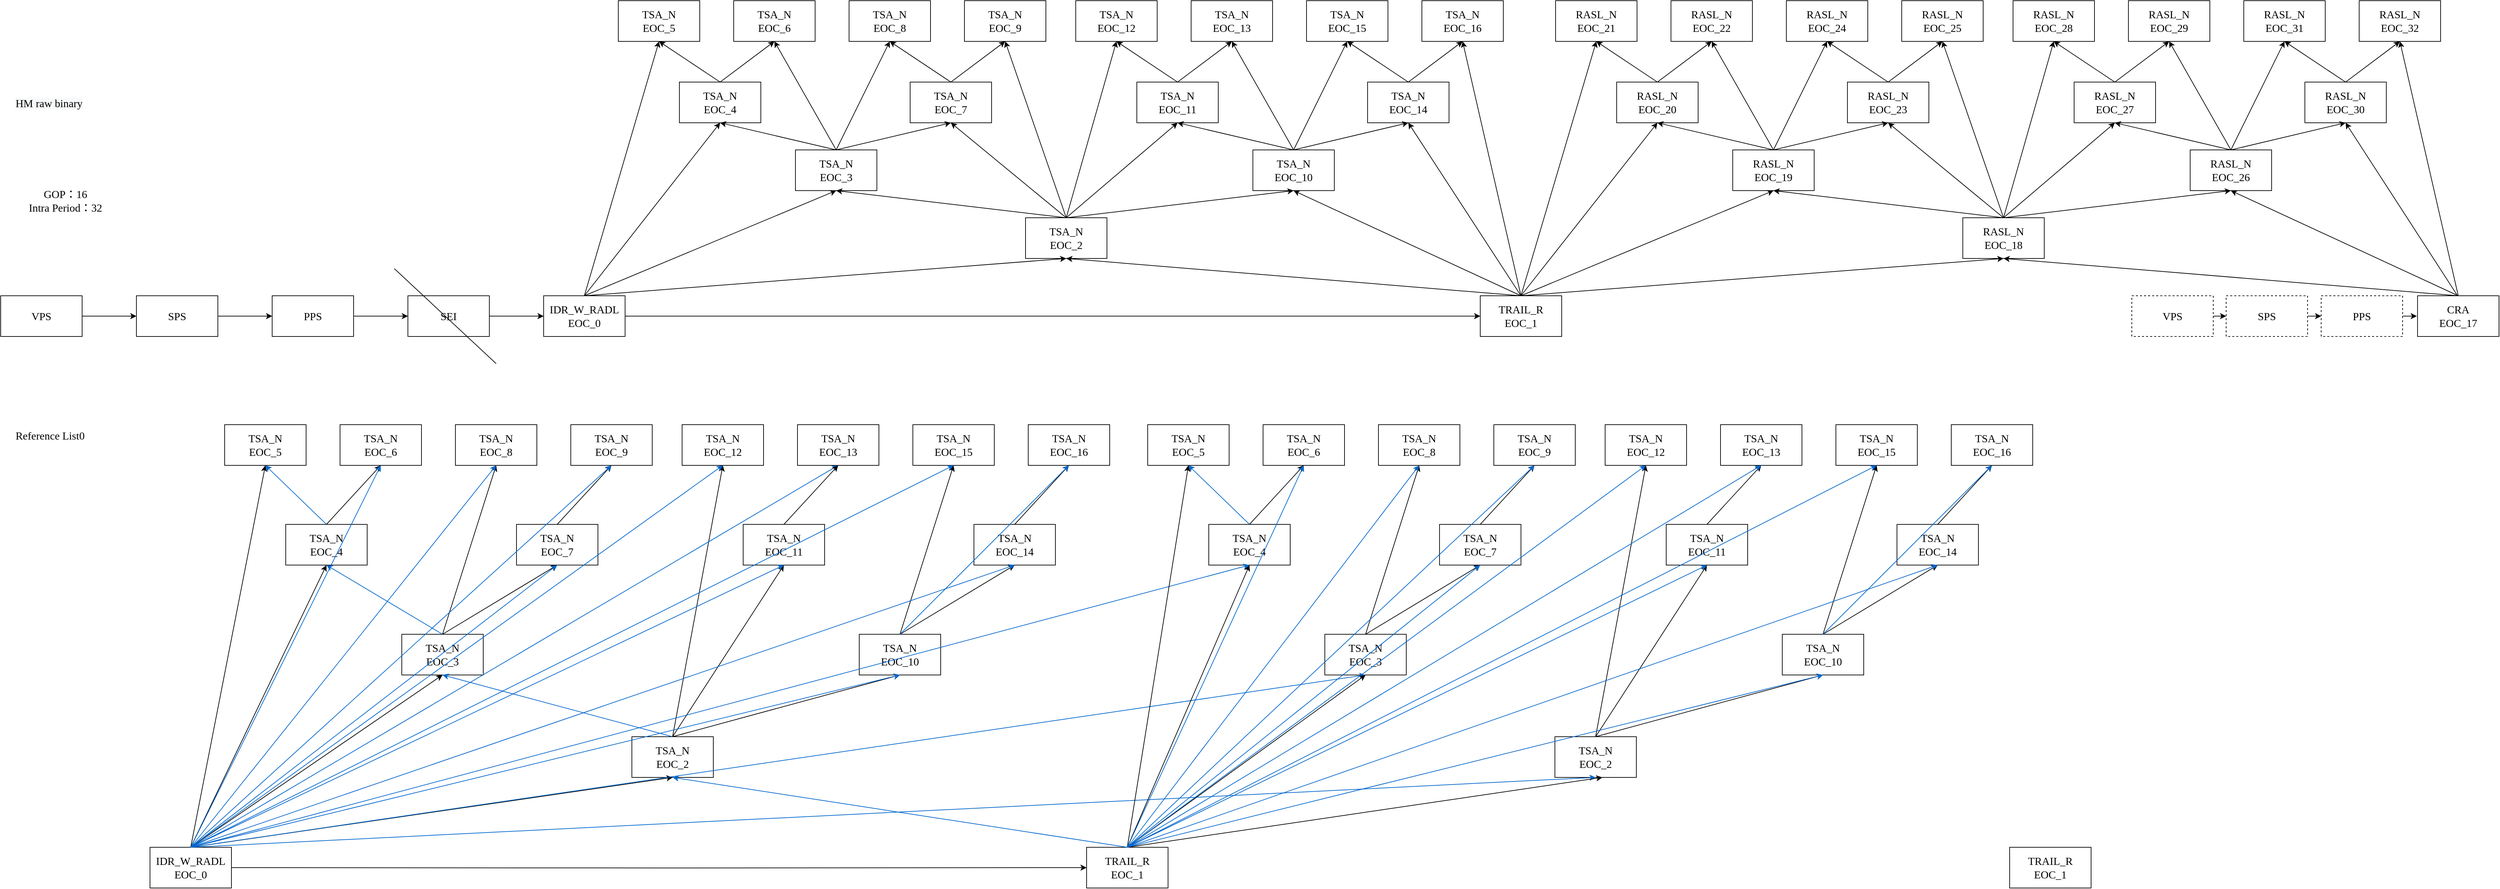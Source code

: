 <mxfile version="18.0.3" type="github">
  <diagram id="DOYgF-Zy3J4TfOhHUx3y" name="Page-1">
    <mxGraphModel dx="956" dy="1874" grid="1" gridSize="10" guides="1" tooltips="1" connect="1" arrows="1" fold="1" page="1" pageScale="1" pageWidth="827" pageHeight="1169" math="0" shadow="0">
      <root>
        <mxCell id="0" />
        <mxCell id="1" parent="0" />
        <mxCell id="U86lI-2MnxNxxLe1aYbE-3" value="" style="edgeStyle=orthogonalEdgeStyle;rounded=0;orthogonalLoop=1;jettySize=auto;html=1;fontFamily=Lucida Console;fontSize=16;" edge="1" parent="1" source="U86lI-2MnxNxxLe1aYbE-1" target="U86lI-2MnxNxxLe1aYbE-2">
          <mxGeometry relative="1" as="geometry" />
        </mxCell>
        <mxCell id="U86lI-2MnxNxxLe1aYbE-1" value="VPS" style="rounded=0;whiteSpace=wrap;html=1;fontFamily=Lucida Console;fontSize=16;" vertex="1" parent="1">
          <mxGeometry x="70" y="300" width="120" height="60" as="geometry" />
        </mxCell>
        <mxCell id="U86lI-2MnxNxxLe1aYbE-5" value="" style="edgeStyle=orthogonalEdgeStyle;rounded=0;orthogonalLoop=1;jettySize=auto;html=1;fontFamily=Lucida Console;fontSize=16;" edge="1" parent="1" source="U86lI-2MnxNxxLe1aYbE-2" target="U86lI-2MnxNxxLe1aYbE-4">
          <mxGeometry relative="1" as="geometry" />
        </mxCell>
        <mxCell id="U86lI-2MnxNxxLe1aYbE-2" value="SPS" style="whiteSpace=wrap;html=1;fontSize=16;fontFamily=Lucida Console;rounded=0;" vertex="1" parent="1">
          <mxGeometry x="270" y="300" width="120" height="60" as="geometry" />
        </mxCell>
        <mxCell id="U86lI-2MnxNxxLe1aYbE-7" value="" style="edgeStyle=orthogonalEdgeStyle;rounded=0;orthogonalLoop=1;jettySize=auto;html=1;fontFamily=Lucida Console;fontSize=16;" edge="1" parent="1" source="U86lI-2MnxNxxLe1aYbE-4" target="U86lI-2MnxNxxLe1aYbE-6">
          <mxGeometry relative="1" as="geometry" />
        </mxCell>
        <mxCell id="U86lI-2MnxNxxLe1aYbE-4" value="PPS" style="whiteSpace=wrap;html=1;fontSize=16;fontFamily=Lucida Console;rounded=0;" vertex="1" parent="1">
          <mxGeometry x="470" y="300" width="120" height="60" as="geometry" />
        </mxCell>
        <mxCell id="U86lI-2MnxNxxLe1aYbE-9" value="" style="edgeStyle=orthogonalEdgeStyle;rounded=0;orthogonalLoop=1;jettySize=auto;html=1;fontFamily=Lucida Console;fontSize=16;" edge="1" parent="1" source="U86lI-2MnxNxxLe1aYbE-6" target="U86lI-2MnxNxxLe1aYbE-8">
          <mxGeometry relative="1" as="geometry" />
        </mxCell>
        <mxCell id="U86lI-2MnxNxxLe1aYbE-6" value="SEI" style="whiteSpace=wrap;html=1;fontSize=16;fontFamily=Lucida Console;rounded=0;" vertex="1" parent="1">
          <mxGeometry x="670" y="300" width="120" height="60" as="geometry" />
        </mxCell>
        <mxCell id="U86lI-2MnxNxxLe1aYbE-12" value="" style="edgeStyle=orthogonalEdgeStyle;rounded=0;orthogonalLoop=1;jettySize=auto;html=1;fontFamily=Lucida Console;fontSize=16;" edge="1" parent="1" source="U86lI-2MnxNxxLe1aYbE-8" target="U86lI-2MnxNxxLe1aYbE-11">
          <mxGeometry relative="1" as="geometry" />
        </mxCell>
        <mxCell id="U86lI-2MnxNxxLe1aYbE-8" value="IDR_W_RADL&lt;br&gt;EOC_0" style="whiteSpace=wrap;html=1;fontSize=16;fontFamily=Lucida Console;rounded=0;" vertex="1" parent="1">
          <mxGeometry x="870" y="300" width="120" height="60" as="geometry" />
        </mxCell>
        <mxCell id="U86lI-2MnxNxxLe1aYbE-10" value="GOP：16&lt;br&gt;Intra Period：32" style="text;html=1;resizable=0;autosize=1;align=center;verticalAlign=middle;points=[];fillColor=none;strokeColor=none;rounded=0;fontFamily=Lucida Console;fontSize=16;" vertex="1" parent="1">
          <mxGeometry x="80" y="140" width="170" height="40" as="geometry" />
        </mxCell>
        <mxCell id="U86lI-2MnxNxxLe1aYbE-11" value="TRAIL_R&lt;br&gt;EOC_1" style="whiteSpace=wrap;html=1;fontSize=16;fontFamily=Lucida Console;rounded=0;" vertex="1" parent="1">
          <mxGeometry x="2250" y="300" width="120" height="60" as="geometry" />
        </mxCell>
        <mxCell id="U86lI-2MnxNxxLe1aYbE-13" value="TSA_N&lt;br&gt;EOC_2" style="rounded=0;whiteSpace=wrap;html=1;fontFamily=Lucida Console;fontSize=16;" vertex="1" parent="1">
          <mxGeometry x="1580" y="185" width="120" height="60" as="geometry" />
        </mxCell>
        <mxCell id="U86lI-2MnxNxxLe1aYbE-14" value="" style="endArrow=classic;html=1;rounded=0;fontFamily=Lucida Console;fontSize=16;exitX=0.5;exitY=0;exitDx=0;exitDy=0;entryX=0.5;entryY=1;entryDx=0;entryDy=0;" edge="1" parent="1" source="U86lI-2MnxNxxLe1aYbE-8" target="U86lI-2MnxNxxLe1aYbE-13">
          <mxGeometry width="50" height="50" relative="1" as="geometry">
            <mxPoint x="1670" y="440" as="sourcePoint" />
            <mxPoint x="1720" y="390" as="targetPoint" />
          </mxGeometry>
        </mxCell>
        <mxCell id="U86lI-2MnxNxxLe1aYbE-17" value="" style="endArrow=classic;html=1;rounded=0;fontFamily=Lucida Console;fontSize=16;entryX=0.5;entryY=1;entryDx=0;entryDy=0;" edge="1" parent="1" target="U86lI-2MnxNxxLe1aYbE-13">
          <mxGeometry width="50" height="50" relative="1" as="geometry">
            <mxPoint x="2310" y="300" as="sourcePoint" />
            <mxPoint x="1450" y="640" as="targetPoint" />
          </mxGeometry>
        </mxCell>
        <mxCell id="U86lI-2MnxNxxLe1aYbE-18" value="TSA_N&lt;br&gt;EOC_3" style="rounded=0;whiteSpace=wrap;html=1;fontFamily=Lucida Console;fontSize=16;" vertex="1" parent="1">
          <mxGeometry x="1241" y="85" width="120" height="60" as="geometry" />
        </mxCell>
        <mxCell id="U86lI-2MnxNxxLe1aYbE-19" value="TSA_N&lt;br&gt;EOC_4" style="rounded=0;whiteSpace=wrap;html=1;fontFamily=Lucida Console;fontSize=16;" vertex="1" parent="1">
          <mxGeometry x="1070" y="-15" width="120" height="60" as="geometry" />
        </mxCell>
        <mxCell id="U86lI-2MnxNxxLe1aYbE-20" value="TSA_N&lt;br&gt;EOC_5" style="rounded=0;whiteSpace=wrap;html=1;fontFamily=Lucida Console;fontSize=16;" vertex="1" parent="1">
          <mxGeometry x="980" y="-135" width="120" height="60" as="geometry" />
        </mxCell>
        <mxCell id="U86lI-2MnxNxxLe1aYbE-21" value="TSA_N&lt;br&gt;EOC_6" style="rounded=0;whiteSpace=wrap;html=1;fontFamily=Lucida Console;fontSize=16;" vertex="1" parent="1">
          <mxGeometry x="1150" y="-135" width="120" height="60" as="geometry" />
        </mxCell>
        <mxCell id="U86lI-2MnxNxxLe1aYbE-22" value="TSA_N&lt;br&gt;EOC_7" style="rounded=0;whiteSpace=wrap;html=1;fontFamily=Lucida Console;fontSize=16;" vertex="1" parent="1">
          <mxGeometry x="1410" y="-15" width="120" height="60" as="geometry" />
        </mxCell>
        <mxCell id="U86lI-2MnxNxxLe1aYbE-23" value="TSA_N&lt;br&gt;EOC_8" style="rounded=0;whiteSpace=wrap;html=1;fontFamily=Lucida Console;fontSize=16;" vertex="1" parent="1">
          <mxGeometry x="1320" y="-135" width="120" height="60" as="geometry" />
        </mxCell>
        <mxCell id="U86lI-2MnxNxxLe1aYbE-24" value="TSA_N&lt;br&gt;EOC_9" style="rounded=0;whiteSpace=wrap;html=1;fontFamily=Lucida Console;fontSize=16;" vertex="1" parent="1">
          <mxGeometry x="1490" y="-135" width="120" height="60" as="geometry" />
        </mxCell>
        <mxCell id="U86lI-2MnxNxxLe1aYbE-25" value="TSA_N&lt;br&gt;EOC_10" style="rounded=0;whiteSpace=wrap;html=1;fontFamily=Lucida Console;fontSize=16;" vertex="1" parent="1">
          <mxGeometry x="1915" y="85" width="120" height="60" as="geometry" />
        </mxCell>
        <mxCell id="U86lI-2MnxNxxLe1aYbE-26" value="TSA_N&lt;br&gt;EOC_11" style="rounded=0;whiteSpace=wrap;html=1;fontFamily=Lucida Console;fontSize=16;" vertex="1" parent="1">
          <mxGeometry x="1744" y="-15" width="120" height="60" as="geometry" />
        </mxCell>
        <mxCell id="U86lI-2MnxNxxLe1aYbE-27" value="TSA_N&lt;br&gt;EOC_12" style="rounded=0;whiteSpace=wrap;html=1;fontFamily=Lucida Console;fontSize=16;" vertex="1" parent="1">
          <mxGeometry x="1654" y="-135" width="120" height="60" as="geometry" />
        </mxCell>
        <mxCell id="U86lI-2MnxNxxLe1aYbE-28" value="TSA_N&lt;br&gt;EOC_13" style="rounded=0;whiteSpace=wrap;html=1;fontFamily=Lucida Console;fontSize=16;" vertex="1" parent="1">
          <mxGeometry x="1824" y="-135" width="120" height="60" as="geometry" />
        </mxCell>
        <mxCell id="U86lI-2MnxNxxLe1aYbE-29" value="TSA_N&lt;br&gt;EOC_14" style="rounded=0;whiteSpace=wrap;html=1;fontFamily=Lucida Console;fontSize=16;" vertex="1" parent="1">
          <mxGeometry x="2084" y="-15" width="120" height="60" as="geometry" />
        </mxCell>
        <mxCell id="U86lI-2MnxNxxLe1aYbE-30" value="TSA_N&lt;br&gt;EOC_15" style="rounded=0;whiteSpace=wrap;html=1;fontFamily=Lucida Console;fontSize=16;" vertex="1" parent="1">
          <mxGeometry x="1994" y="-135" width="120" height="60" as="geometry" />
        </mxCell>
        <mxCell id="U86lI-2MnxNxxLe1aYbE-31" value="TSA_N&lt;br&gt;EOC_16" style="rounded=0;whiteSpace=wrap;html=1;fontFamily=Lucida Console;fontSize=16;" vertex="1" parent="1">
          <mxGeometry x="2164" y="-135" width="120" height="60" as="geometry" />
        </mxCell>
        <mxCell id="U86lI-2MnxNxxLe1aYbE-33" value="CRA&lt;br&gt;EOC_17" style="whiteSpace=wrap;html=1;fontSize=16;fontFamily=Lucida Console;rounded=0;" vertex="1" parent="1">
          <mxGeometry x="3631" y="300" width="120" height="60" as="geometry" />
        </mxCell>
        <mxCell id="U86lI-2MnxNxxLe1aYbE-34" value="RASL_N&lt;br&gt;EOC_18" style="rounded=0;whiteSpace=wrap;html=1;fontFamily=Lucida Console;fontSize=16;" vertex="1" parent="1">
          <mxGeometry x="2961" y="185" width="120" height="60" as="geometry" />
        </mxCell>
        <mxCell id="U86lI-2MnxNxxLe1aYbE-35" value="" style="endArrow=classic;html=1;rounded=0;fontFamily=Lucida Console;fontSize=16;entryX=0.5;entryY=1;entryDx=0;entryDy=0;" edge="1" parent="1" target="U86lI-2MnxNxxLe1aYbE-34">
          <mxGeometry width="50" height="50" relative="1" as="geometry">
            <mxPoint x="2310" y="300" as="sourcePoint" />
            <mxPoint x="3101" y="390" as="targetPoint" />
          </mxGeometry>
        </mxCell>
        <mxCell id="U86lI-2MnxNxxLe1aYbE-37" value="RASL_N&lt;br&gt;EOC_19" style="rounded=0;whiteSpace=wrap;html=1;fontFamily=Lucida Console;fontSize=16;" vertex="1" parent="1">
          <mxGeometry x="2622" y="85" width="120" height="60" as="geometry" />
        </mxCell>
        <mxCell id="U86lI-2MnxNxxLe1aYbE-38" value="RASL_N&lt;br&gt;EOC_20" style="rounded=0;whiteSpace=wrap;html=1;fontFamily=Lucida Console;fontSize=16;" vertex="1" parent="1">
          <mxGeometry x="2451" y="-15" width="120" height="60" as="geometry" />
        </mxCell>
        <mxCell id="U86lI-2MnxNxxLe1aYbE-39" value="RASL_N&lt;br&gt;EOC_21" style="rounded=0;whiteSpace=wrap;html=1;fontFamily=Lucida Console;fontSize=16;" vertex="1" parent="1">
          <mxGeometry x="2361" y="-135" width="120" height="60" as="geometry" />
        </mxCell>
        <mxCell id="U86lI-2MnxNxxLe1aYbE-40" value="RASL_N&lt;br&gt;EOC_22" style="rounded=0;whiteSpace=wrap;html=1;fontFamily=Lucida Console;fontSize=16;" vertex="1" parent="1">
          <mxGeometry x="2531" y="-135" width="120" height="60" as="geometry" />
        </mxCell>
        <mxCell id="U86lI-2MnxNxxLe1aYbE-41" value="RASL_N&lt;br&gt;EOC_23" style="rounded=0;whiteSpace=wrap;html=1;fontFamily=Lucida Console;fontSize=16;" vertex="1" parent="1">
          <mxGeometry x="2791" y="-15" width="120" height="60" as="geometry" />
        </mxCell>
        <mxCell id="U86lI-2MnxNxxLe1aYbE-42" value="RASL_N&lt;br&gt;EOC_24" style="rounded=0;whiteSpace=wrap;html=1;fontFamily=Lucida Console;fontSize=16;" vertex="1" parent="1">
          <mxGeometry x="2701" y="-135" width="120" height="60" as="geometry" />
        </mxCell>
        <mxCell id="U86lI-2MnxNxxLe1aYbE-43" value="RASL_N&lt;br&gt;EOC_25" style="rounded=0;whiteSpace=wrap;html=1;fontFamily=Lucida Console;fontSize=16;" vertex="1" parent="1">
          <mxGeometry x="2871" y="-135" width="120" height="60" as="geometry" />
        </mxCell>
        <mxCell id="U86lI-2MnxNxxLe1aYbE-44" value="RASL_N&lt;br&gt;EOC_26" style="rounded=0;whiteSpace=wrap;html=1;fontFamily=Lucida Console;fontSize=16;" vertex="1" parent="1">
          <mxGeometry x="3296" y="85" width="120" height="60" as="geometry" />
        </mxCell>
        <mxCell id="U86lI-2MnxNxxLe1aYbE-45" value="RASL_N&lt;br&gt;EOC_27" style="rounded=0;whiteSpace=wrap;html=1;fontFamily=Lucida Console;fontSize=16;" vertex="1" parent="1">
          <mxGeometry x="3125" y="-15" width="120" height="60" as="geometry" />
        </mxCell>
        <mxCell id="U86lI-2MnxNxxLe1aYbE-46" value="RASL_N&lt;br&gt;EOC_28" style="rounded=0;whiteSpace=wrap;html=1;fontFamily=Lucida Console;fontSize=16;" vertex="1" parent="1">
          <mxGeometry x="3035" y="-135" width="120" height="60" as="geometry" />
        </mxCell>
        <mxCell id="U86lI-2MnxNxxLe1aYbE-47" value="RASL_N&lt;br&gt;EOC_29" style="rounded=0;whiteSpace=wrap;html=1;fontFamily=Lucida Console;fontSize=16;" vertex="1" parent="1">
          <mxGeometry x="3205" y="-135" width="120" height="60" as="geometry" />
        </mxCell>
        <mxCell id="U86lI-2MnxNxxLe1aYbE-48" value="RASL_N&lt;br&gt;EOC_30" style="rounded=0;whiteSpace=wrap;html=1;fontFamily=Lucida Console;fontSize=16;" vertex="1" parent="1">
          <mxGeometry x="3465" y="-15" width="120" height="60" as="geometry" />
        </mxCell>
        <mxCell id="U86lI-2MnxNxxLe1aYbE-49" value="RASL_N&lt;br&gt;EOC_31" style="rounded=0;whiteSpace=wrap;html=1;fontFamily=Lucida Console;fontSize=16;" vertex="1" parent="1">
          <mxGeometry x="3375" y="-135" width="120" height="60" as="geometry" />
        </mxCell>
        <mxCell id="U86lI-2MnxNxxLe1aYbE-50" value="RASL_N&lt;br&gt;EOC_32" style="rounded=0;whiteSpace=wrap;html=1;fontFamily=Lucida Console;fontSize=16;" vertex="1" parent="1">
          <mxGeometry x="3545" y="-135" width="120" height="60" as="geometry" />
        </mxCell>
        <mxCell id="U86lI-2MnxNxxLe1aYbE-51" value="VPS" style="rounded=0;whiteSpace=wrap;html=1;fontFamily=Lucida Console;fontSize=16;dashed=1;" vertex="1" parent="1">
          <mxGeometry x="3210" y="300" width="120" height="60" as="geometry" />
        </mxCell>
        <mxCell id="U86lI-2MnxNxxLe1aYbE-53" value="SPS" style="rounded=0;whiteSpace=wrap;html=1;fontFamily=Lucida Console;fontSize=16;dashed=1;" vertex="1" parent="1">
          <mxGeometry x="3349" y="300" width="120" height="60" as="geometry" />
        </mxCell>
        <mxCell id="U86lI-2MnxNxxLe1aYbE-54" value="PPS" style="rounded=0;whiteSpace=wrap;html=1;fontFamily=Lucida Console;fontSize=16;dashed=1;" vertex="1" parent="1">
          <mxGeometry x="3489" y="300" width="120" height="60" as="geometry" />
        </mxCell>
        <mxCell id="U86lI-2MnxNxxLe1aYbE-55" value="" style="endArrow=none;html=1;rounded=0;fontFamily=Lucida Console;fontSize=16;" edge="1" parent="1">
          <mxGeometry width="50" height="50" relative="1" as="geometry">
            <mxPoint x="650" y="260" as="sourcePoint" />
            <mxPoint x="800" y="400" as="targetPoint" />
          </mxGeometry>
        </mxCell>
        <mxCell id="U86lI-2MnxNxxLe1aYbE-56" value="&lt;span style=&quot;color: rgb(0, 0, 0); font-family: &amp;quot;Lucida Console&amp;quot;; font-size: 16px; font-style: normal; font-variant-ligatures: normal; font-variant-caps: normal; font-weight: 400; letter-spacing: normal; orphans: 2; text-align: center; text-indent: 0px; text-transform: none; widows: 2; word-spacing: 0px; -webkit-text-stroke-width: 0px; background-color: rgb(248, 249, 250); text-decoration-thickness: initial; text-decoration-style: initial; text-decoration-color: initial; float: none; display: inline !important;&quot;&gt;HM raw binary&lt;/span&gt;" style="text;whiteSpace=wrap;html=1;fontSize=16;fontFamily=Lucida Console;" vertex="1" parent="1">
          <mxGeometry x="90" width="150" height="30" as="geometry" />
        </mxCell>
        <mxCell id="U86lI-2MnxNxxLe1aYbE-57" value="" style="endArrow=classic;html=1;rounded=0;fontFamily=Lucida Console;fontSize=16;exitX=0.5;exitY=0;exitDx=0;exitDy=0;entryX=0.5;entryY=1;entryDx=0;entryDy=0;" edge="1" parent="1" source="U86lI-2MnxNxxLe1aYbE-8" target="U86lI-2MnxNxxLe1aYbE-18">
          <mxGeometry width="50" height="50" relative="1" as="geometry">
            <mxPoint x="1020.0" y="500.0" as="sourcePoint" />
            <mxPoint x="1240" y="150" as="targetPoint" />
          </mxGeometry>
        </mxCell>
        <mxCell id="U86lI-2MnxNxxLe1aYbE-58" value="" style="endArrow=classic;html=1;rounded=0;fontFamily=Lucida Console;fontSize=16;entryX=0.5;entryY=1;entryDx=0;entryDy=0;exitX=0.5;exitY=0;exitDx=0;exitDy=0;" edge="1" parent="1" source="U86lI-2MnxNxxLe1aYbE-13" target="U86lI-2MnxNxxLe1aYbE-18">
          <mxGeometry width="50" height="50" relative="1" as="geometry">
            <mxPoint x="1410" y="535" as="sourcePoint" />
            <mxPoint x="1460" y="485" as="targetPoint" />
          </mxGeometry>
        </mxCell>
        <mxCell id="U86lI-2MnxNxxLe1aYbE-59" value="" style="endArrow=classic;html=1;rounded=0;fontFamily=Lucida Console;fontSize=16;exitX=0.5;exitY=0;exitDx=0;exitDy=0;entryX=0.5;entryY=1;entryDx=0;entryDy=0;" edge="1" parent="1" source="U86lI-2MnxNxxLe1aYbE-8" target="U86lI-2MnxNxxLe1aYbE-19">
          <mxGeometry width="50" height="50" relative="1" as="geometry">
            <mxPoint x="840" y="190" as="sourcePoint" />
            <mxPoint x="890" y="140" as="targetPoint" />
          </mxGeometry>
        </mxCell>
        <mxCell id="U86lI-2MnxNxxLe1aYbE-60" value="" style="endArrow=classic;html=1;rounded=0;fontFamily=Lucida Console;fontSize=16;exitX=0.5;exitY=0;exitDx=0;exitDy=0;entryX=0.5;entryY=1;entryDx=0;entryDy=0;" edge="1" parent="1" source="U86lI-2MnxNxxLe1aYbE-18" target="U86lI-2MnxNxxLe1aYbE-19">
          <mxGeometry width="50" height="50" relative="1" as="geometry">
            <mxPoint x="1010.0" y="315.0" as="sourcePoint" />
            <mxPoint x="1600.0" y="235" as="targetPoint" />
          </mxGeometry>
        </mxCell>
        <mxCell id="U86lI-2MnxNxxLe1aYbE-61" value="" style="endArrow=classic;html=1;rounded=0;fontFamily=Lucida Console;fontSize=16;exitX=0.5;exitY=0;exitDx=0;exitDy=0;entryX=0.5;entryY=1;entryDx=0;entryDy=0;" edge="1" parent="1" source="U86lI-2MnxNxxLe1aYbE-18" target="U86lI-2MnxNxxLe1aYbE-22">
          <mxGeometry width="50" height="50" relative="1" as="geometry">
            <mxPoint x="1350" y="225" as="sourcePoint" />
            <mxPoint x="1400" y="175" as="targetPoint" />
          </mxGeometry>
        </mxCell>
        <mxCell id="U86lI-2MnxNxxLe1aYbE-62" value="" style="endArrow=classic;html=1;rounded=0;fontFamily=Lucida Console;fontSize=16;entryX=0.5;entryY=1;entryDx=0;entryDy=0;exitX=0.5;exitY=0;exitDx=0;exitDy=0;" edge="1" parent="1" source="U86lI-2MnxNxxLe1aYbE-8" target="U86lI-2MnxNxxLe1aYbE-20">
          <mxGeometry width="50" height="50" relative="1" as="geometry">
            <mxPoint x="990" y="330" as="sourcePoint" />
            <mxPoint x="1610.0" y="280" as="targetPoint" />
          </mxGeometry>
        </mxCell>
        <mxCell id="U86lI-2MnxNxxLe1aYbE-63" value="" style="endArrow=classic;html=1;rounded=0;fontFamily=Lucida Console;fontSize=16;exitX=0.5;exitY=0;exitDx=0;exitDy=0;entryX=0.5;entryY=1;entryDx=0;entryDy=0;" edge="1" parent="1" source="U86lI-2MnxNxxLe1aYbE-19" target="U86lI-2MnxNxxLe1aYbE-20">
          <mxGeometry width="50" height="50" relative="1" as="geometry">
            <mxPoint x="770" y="145" as="sourcePoint" />
            <mxPoint x="820" y="95" as="targetPoint" />
          </mxGeometry>
        </mxCell>
        <mxCell id="U86lI-2MnxNxxLe1aYbE-64" value="" style="endArrow=classic;html=1;rounded=0;fontFamily=Lucida Console;fontSize=16;exitX=0.5;exitY=0;exitDx=0;exitDy=0;entryX=0.5;entryY=1;entryDx=0;entryDy=0;" edge="1" parent="1" source="U86lI-2MnxNxxLe1aYbE-19" target="U86lI-2MnxNxxLe1aYbE-21">
          <mxGeometry width="50" height="50" relative="1" as="geometry">
            <mxPoint x="780.0" y="155" as="sourcePoint" />
            <mxPoint x="830.0" y="105" as="targetPoint" />
          </mxGeometry>
        </mxCell>
        <mxCell id="U86lI-2MnxNxxLe1aYbE-65" value="" style="endArrow=classic;html=1;rounded=0;fontFamily=Lucida Console;fontSize=16;exitX=0.5;exitY=0;exitDx=0;exitDy=0;entryX=0.5;entryY=1;entryDx=0;entryDy=0;" edge="1" parent="1" source="U86lI-2MnxNxxLe1aYbE-18" target="U86lI-2MnxNxxLe1aYbE-21">
          <mxGeometry width="50" height="50" relative="1" as="geometry">
            <mxPoint x="790.0" y="165" as="sourcePoint" />
            <mxPoint x="840.0" y="115" as="targetPoint" />
          </mxGeometry>
        </mxCell>
        <mxCell id="U86lI-2MnxNxxLe1aYbE-66" value="" style="endArrow=classic;html=1;rounded=0;fontFamily=Lucida Console;fontSize=16;exitX=0.5;exitY=0;exitDx=0;exitDy=0;entryX=0.5;entryY=1;entryDx=0;entryDy=0;" edge="1" parent="1" source="U86lI-2MnxNxxLe1aYbE-18" target="U86lI-2MnxNxxLe1aYbE-23">
          <mxGeometry width="50" height="50" relative="1" as="geometry">
            <mxPoint x="800.0" y="175" as="sourcePoint" />
            <mxPoint x="850.0" y="125" as="targetPoint" />
          </mxGeometry>
        </mxCell>
        <mxCell id="U86lI-2MnxNxxLe1aYbE-67" value="" style="endArrow=classic;html=1;rounded=0;fontFamily=Lucida Console;fontSize=16;exitX=0.5;exitY=0;exitDx=0;exitDy=0;" edge="1" parent="1" source="U86lI-2MnxNxxLe1aYbE-22">
          <mxGeometry width="50" height="50" relative="1" as="geometry">
            <mxPoint x="810.0" y="185" as="sourcePoint" />
            <mxPoint x="1380" y="-75" as="targetPoint" />
          </mxGeometry>
        </mxCell>
        <mxCell id="U86lI-2MnxNxxLe1aYbE-68" value="" style="endArrow=classic;html=1;rounded=0;fontFamily=Lucida Console;fontSize=16;exitX=0.5;exitY=0;exitDx=0;exitDy=0;entryX=0.5;entryY=1;entryDx=0;entryDy=0;" edge="1" parent="1" source="U86lI-2MnxNxxLe1aYbE-22" target="U86lI-2MnxNxxLe1aYbE-24">
          <mxGeometry width="50" height="50" relative="1" as="geometry">
            <mxPoint x="820.0" y="195" as="sourcePoint" />
            <mxPoint x="870.0" y="145" as="targetPoint" />
          </mxGeometry>
        </mxCell>
        <mxCell id="U86lI-2MnxNxxLe1aYbE-69" value="" style="endArrow=classic;html=1;rounded=0;fontFamily=Lucida Console;fontSize=16;entryX=0.5;entryY=1;entryDx=0;entryDy=0;" edge="1" parent="1" target="U86lI-2MnxNxxLe1aYbE-27">
          <mxGeometry width="50" height="50" relative="1" as="geometry">
            <mxPoint x="1640" y="185" as="sourcePoint" />
            <mxPoint x="1714" y="-79" as="targetPoint" />
          </mxGeometry>
        </mxCell>
        <mxCell id="U86lI-2MnxNxxLe1aYbE-70" value="" style="endArrow=classic;html=1;rounded=0;fontFamily=Lucida Console;fontSize=16;exitX=0.5;exitY=0;exitDx=0;exitDy=0;entryX=0.5;entryY=1;entryDx=0;entryDy=0;" edge="1" parent="1" source="U86lI-2MnxNxxLe1aYbE-13" target="U86lI-2MnxNxxLe1aYbE-26">
          <mxGeometry width="50" height="50" relative="1" as="geometry">
            <mxPoint x="1660.0" y="445.0" as="sourcePoint" />
            <mxPoint x="1710.0" y="395.0" as="targetPoint" />
          </mxGeometry>
        </mxCell>
        <mxCell id="U86lI-2MnxNxxLe1aYbE-71" value="" style="endArrow=classic;html=1;rounded=0;fontFamily=Lucida Console;fontSize=16;exitX=0.5;exitY=0;exitDx=0;exitDy=0;entryX=0.5;entryY=1;entryDx=0;entryDy=0;" edge="1" parent="1" source="U86lI-2MnxNxxLe1aYbE-13" target="U86lI-2MnxNxxLe1aYbE-25">
          <mxGeometry width="50" height="50" relative="1" as="geometry">
            <mxPoint x="1670.0" y="455.0" as="sourcePoint" />
            <mxPoint x="1720.0" y="405.0" as="targetPoint" />
          </mxGeometry>
        </mxCell>
        <mxCell id="U86lI-2MnxNxxLe1aYbE-72" value="" style="endArrow=classic;html=1;rounded=0;fontFamily=Lucida Console;fontSize=16;exitX=0.5;exitY=0;exitDx=0;exitDy=0;entryX=0.5;entryY=1;entryDx=0;entryDy=0;" edge="1" parent="1" source="U86lI-2MnxNxxLe1aYbE-11" target="U86lI-2MnxNxxLe1aYbE-25">
          <mxGeometry width="50" height="50" relative="1" as="geometry">
            <mxPoint x="1680.0" y="500.0" as="sourcePoint" />
            <mxPoint x="1730.0" y="450.0" as="targetPoint" />
          </mxGeometry>
        </mxCell>
        <mxCell id="U86lI-2MnxNxxLe1aYbE-73" value="" style="endArrow=classic;html=1;rounded=0;fontFamily=Lucida Console;fontSize=16;exitX=0.5;exitY=0;exitDx=0;exitDy=0;entryX=0.5;entryY=1;entryDx=0;entryDy=0;" edge="1" parent="1" source="U86lI-2MnxNxxLe1aYbE-13" target="U86lI-2MnxNxxLe1aYbE-22">
          <mxGeometry width="50" height="50" relative="1" as="geometry">
            <mxPoint x="1690.0" y="501.0" as="sourcePoint" />
            <mxPoint x="1740.0" y="451.0" as="targetPoint" />
          </mxGeometry>
        </mxCell>
        <mxCell id="U86lI-2MnxNxxLe1aYbE-74" value="" style="endArrow=classic;html=1;rounded=0;fontFamily=Lucida Console;fontSize=16;exitX=0.5;exitY=0;exitDx=0;exitDy=0;entryX=0.5;entryY=1;entryDx=0;entryDy=0;" edge="1" parent="1" source="U86lI-2MnxNxxLe1aYbE-25" target="U86lI-2MnxNxxLe1aYbE-26">
          <mxGeometry width="50" height="50" relative="1" as="geometry">
            <mxPoint x="1700.0" y="511.0" as="sourcePoint" />
            <mxPoint x="1750.0" y="461.0" as="targetPoint" />
          </mxGeometry>
        </mxCell>
        <mxCell id="U86lI-2MnxNxxLe1aYbE-75" value="" style="endArrow=classic;html=1;rounded=0;fontFamily=Lucida Console;fontSize=16;exitX=0.5;exitY=0;exitDx=0;exitDy=0;entryX=0.5;entryY=1;entryDx=0;entryDy=0;" edge="1" parent="1" source="U86lI-2MnxNxxLe1aYbE-25" target="U86lI-2MnxNxxLe1aYbE-28">
          <mxGeometry width="50" height="50" relative="1" as="geometry">
            <mxPoint x="1710.0" y="521.0" as="sourcePoint" />
            <mxPoint x="1760.0" y="471.0" as="targetPoint" />
          </mxGeometry>
        </mxCell>
        <mxCell id="U86lI-2MnxNxxLe1aYbE-76" value="" style="endArrow=classic;html=1;rounded=0;fontFamily=Lucida Console;fontSize=16;exitX=0.5;exitY=0;exitDx=0;exitDy=0;entryX=0.5;entryY=1;entryDx=0;entryDy=0;" edge="1" parent="1" source="U86lI-2MnxNxxLe1aYbE-26" target="U86lI-2MnxNxxLe1aYbE-27">
          <mxGeometry width="50" height="50" relative="1" as="geometry">
            <mxPoint x="1720.0" y="531.0" as="sourcePoint" />
            <mxPoint x="1770.0" y="481.0" as="targetPoint" />
          </mxGeometry>
        </mxCell>
        <mxCell id="U86lI-2MnxNxxLe1aYbE-77" value="" style="endArrow=classic;html=1;rounded=0;fontFamily=Lucida Console;fontSize=16;exitX=0.5;exitY=0;exitDx=0;exitDy=0;entryX=0.5;entryY=1;entryDx=0;entryDy=0;" edge="1" parent="1" source="U86lI-2MnxNxxLe1aYbE-26" target="U86lI-2MnxNxxLe1aYbE-28">
          <mxGeometry width="50" height="50" relative="1" as="geometry">
            <mxPoint x="1730.0" y="541.0" as="sourcePoint" />
            <mxPoint x="1780.0" y="491.0" as="targetPoint" />
          </mxGeometry>
        </mxCell>
        <mxCell id="U86lI-2MnxNxxLe1aYbE-78" value="" style="endArrow=classic;html=1;rounded=0;fontFamily=Lucida Console;fontSize=16;exitX=0.5;exitY=0;exitDx=0;exitDy=0;entryX=0.5;entryY=1;entryDx=0;entryDy=0;" edge="1" parent="1" source="U86lI-2MnxNxxLe1aYbE-25" target="U86lI-2MnxNxxLe1aYbE-29">
          <mxGeometry width="50" height="50" relative="1" as="geometry">
            <mxPoint x="1740.0" y="551.0" as="sourcePoint" />
            <mxPoint x="1790.0" y="501.0" as="targetPoint" />
          </mxGeometry>
        </mxCell>
        <mxCell id="U86lI-2MnxNxxLe1aYbE-79" value="" style="endArrow=classic;html=1;rounded=0;fontFamily=Lucida Console;fontSize=16;exitX=0.5;exitY=0;exitDx=0;exitDy=0;entryX=0.5;entryY=1;entryDx=0;entryDy=0;" edge="1" parent="1" source="U86lI-2MnxNxxLe1aYbE-25" target="U86lI-2MnxNxxLe1aYbE-30">
          <mxGeometry width="50" height="50" relative="1" as="geometry">
            <mxPoint x="1750.0" y="561.0" as="sourcePoint" />
            <mxPoint x="1800.0" y="511.0" as="targetPoint" />
          </mxGeometry>
        </mxCell>
        <mxCell id="U86lI-2MnxNxxLe1aYbE-80" value="" style="endArrow=classic;html=1;rounded=0;fontFamily=Lucida Console;fontSize=16;exitX=0.5;exitY=0;exitDx=0;exitDy=0;entryX=0.5;entryY=1;entryDx=0;entryDy=0;" edge="1" parent="1" source="U86lI-2MnxNxxLe1aYbE-29" target="U86lI-2MnxNxxLe1aYbE-30">
          <mxGeometry width="50" height="50" relative="1" as="geometry">
            <mxPoint x="1760.0" y="571.0" as="sourcePoint" />
            <mxPoint x="1810.0" y="521.0" as="targetPoint" />
          </mxGeometry>
        </mxCell>
        <mxCell id="U86lI-2MnxNxxLe1aYbE-81" value="" style="endArrow=classic;html=1;rounded=0;fontFamily=Lucida Console;fontSize=16;exitX=0.5;exitY=0;exitDx=0;exitDy=0;entryX=0.5;entryY=1;entryDx=0;entryDy=0;" edge="1" parent="1" source="U86lI-2MnxNxxLe1aYbE-11" target="U86lI-2MnxNxxLe1aYbE-29">
          <mxGeometry width="50" height="50" relative="1" as="geometry">
            <mxPoint x="2845.0" y="440.0" as="sourcePoint" />
            <mxPoint x="2895.0" y="390.0" as="targetPoint" />
          </mxGeometry>
        </mxCell>
        <mxCell id="U86lI-2MnxNxxLe1aYbE-82" value="" style="endArrow=classic;html=1;rounded=0;fontFamily=Lucida Console;fontSize=16;exitX=0.5;exitY=0;exitDx=0;exitDy=0;entryX=0.5;entryY=1;entryDx=0;entryDy=0;" edge="1" parent="1" source="U86lI-2MnxNxxLe1aYbE-13" target="U86lI-2MnxNxxLe1aYbE-24">
          <mxGeometry width="50" height="50" relative="1" as="geometry">
            <mxPoint x="1780.0" y="591.0" as="sourcePoint" />
            <mxPoint x="1830.0" y="541.0" as="targetPoint" />
          </mxGeometry>
        </mxCell>
        <mxCell id="U86lI-2MnxNxxLe1aYbE-83" value="" style="endArrow=classic;html=1;rounded=0;fontFamily=Lucida Console;fontSize=16;exitX=0.5;exitY=0;exitDx=0;exitDy=0;entryX=0.5;entryY=1;entryDx=0;entryDy=0;" edge="1" parent="1" source="U86lI-2MnxNxxLe1aYbE-11" target="U86lI-2MnxNxxLe1aYbE-37">
          <mxGeometry width="50" height="50" relative="1" as="geometry">
            <mxPoint x="2810.0" y="430.0" as="sourcePoint" />
            <mxPoint x="2860.0" y="380.0" as="targetPoint" />
          </mxGeometry>
        </mxCell>
        <mxCell id="U86lI-2MnxNxxLe1aYbE-84" value="" style="endArrow=classic;html=1;rounded=0;fontFamily=Lucida Console;fontSize=16;exitX=0.5;exitY=0;exitDx=0;exitDy=0;entryX=0.5;entryY=1;entryDx=0;entryDy=0;" edge="1" parent="1" source="U86lI-2MnxNxxLe1aYbE-34" target="U86lI-2MnxNxxLe1aYbE-37">
          <mxGeometry width="50" height="50" relative="1" as="geometry">
            <mxPoint x="2820" y="431.0" as="sourcePoint" />
            <mxPoint x="2870" y="381.0" as="targetPoint" />
          </mxGeometry>
        </mxCell>
        <mxCell id="U86lI-2MnxNxxLe1aYbE-85" value="" style="endArrow=classic;html=1;rounded=0;fontFamily=Lucida Console;fontSize=16;exitX=0.5;exitY=0;exitDx=0;exitDy=0;entryX=0.5;entryY=1;entryDx=0;entryDy=0;" edge="1" parent="1" source="U86lI-2MnxNxxLe1aYbE-11" target="U86lI-2MnxNxxLe1aYbE-38">
          <mxGeometry width="50" height="50" relative="1" as="geometry">
            <mxPoint x="2830" y="450.0" as="sourcePoint" />
            <mxPoint x="2880" y="400.0" as="targetPoint" />
          </mxGeometry>
        </mxCell>
        <mxCell id="U86lI-2MnxNxxLe1aYbE-86" value="" style="endArrow=classic;html=1;rounded=0;fontFamily=Lucida Console;fontSize=16;exitX=0.5;exitY=0;exitDx=0;exitDy=0;entryX=0.5;entryY=1;entryDx=0;entryDy=0;" edge="1" parent="1" source="U86lI-2MnxNxxLe1aYbE-37" target="U86lI-2MnxNxxLe1aYbE-38">
          <mxGeometry width="50" height="50" relative="1" as="geometry">
            <mxPoint x="2840" y="451.0" as="sourcePoint" />
            <mxPoint x="2890" y="401.0" as="targetPoint" />
          </mxGeometry>
        </mxCell>
        <mxCell id="U86lI-2MnxNxxLe1aYbE-87" value="" style="endArrow=classic;html=1;rounded=0;fontFamily=Lucida Console;fontSize=16;exitX=0.5;exitY=0;exitDx=0;exitDy=0;entryX=0.5;entryY=1;entryDx=0;entryDy=0;" edge="1" parent="1" source="U86lI-2MnxNxxLe1aYbE-37" target="U86lI-2MnxNxxLe1aYbE-41">
          <mxGeometry width="50" height="50" relative="1" as="geometry">
            <mxPoint x="2850" y="461.0" as="sourcePoint" />
            <mxPoint x="2900" y="411.0" as="targetPoint" />
          </mxGeometry>
        </mxCell>
        <mxCell id="U86lI-2MnxNxxLe1aYbE-88" value="" style="endArrow=classic;html=1;rounded=0;fontFamily=Lucida Console;fontSize=16;exitX=0.5;exitY=0;exitDx=0;exitDy=0;entryX=0.5;entryY=1;entryDx=0;entryDy=0;" edge="1" parent="1" source="U86lI-2MnxNxxLe1aYbE-34" target="U86lI-2MnxNxxLe1aYbE-41">
          <mxGeometry width="50" height="50" relative="1" as="geometry">
            <mxPoint x="2860" y="471.0" as="sourcePoint" />
            <mxPoint x="2910" y="421.0" as="targetPoint" />
          </mxGeometry>
        </mxCell>
        <mxCell id="U86lI-2MnxNxxLe1aYbE-89" value="" style="endArrow=classic;html=1;rounded=0;fontFamily=Lucida Console;fontSize=16;exitX=0.5;exitY=0;exitDx=0;exitDy=0;entryX=0.5;entryY=1;entryDx=0;entryDy=0;" edge="1" parent="1" source="U86lI-2MnxNxxLe1aYbE-34" target="U86lI-2MnxNxxLe1aYbE-45">
          <mxGeometry width="50" height="50" relative="1" as="geometry">
            <mxPoint x="2870" y="481.0" as="sourcePoint" />
            <mxPoint x="2920" y="431.0" as="targetPoint" />
          </mxGeometry>
        </mxCell>
        <mxCell id="U86lI-2MnxNxxLe1aYbE-90" value="" style="endArrow=classic;html=1;rounded=0;fontFamily=Lucida Console;fontSize=16;exitX=0.5;exitY=0;exitDx=0;exitDy=0;entryX=0.5;entryY=1;entryDx=0;entryDy=0;" edge="1" parent="1" source="U86lI-2MnxNxxLe1aYbE-34" target="U86lI-2MnxNxxLe1aYbE-44">
          <mxGeometry width="50" height="50" relative="1" as="geometry">
            <mxPoint x="3040" y="401" as="sourcePoint" />
            <mxPoint x="2930" y="441.0" as="targetPoint" />
          </mxGeometry>
        </mxCell>
        <mxCell id="U86lI-2MnxNxxLe1aYbE-91" value="" style="endArrow=classic;html=1;rounded=0;fontFamily=Lucida Console;fontSize=16;exitX=0.5;exitY=0;exitDx=0;exitDy=0;entryX=0.5;entryY=1;entryDx=0;entryDy=0;" edge="1" parent="1" source="U86lI-2MnxNxxLe1aYbE-33" target="U86lI-2MnxNxxLe1aYbE-34">
          <mxGeometry width="50" height="50" relative="1" as="geometry">
            <mxPoint x="2890" y="510.0" as="sourcePoint" />
            <mxPoint x="2940" y="460.0" as="targetPoint" />
          </mxGeometry>
        </mxCell>
        <mxCell id="U86lI-2MnxNxxLe1aYbE-92" value="" style="endArrow=classic;html=1;rounded=0;fontFamily=Lucida Console;fontSize=16;exitX=0.5;exitY=0;exitDx=0;exitDy=0;entryX=0.5;entryY=1;entryDx=0;entryDy=0;" edge="1" parent="1" source="U86lI-2MnxNxxLe1aYbE-29" target="U86lI-2MnxNxxLe1aYbE-31">
          <mxGeometry width="50" height="50" relative="1" as="geometry">
            <mxPoint x="2900" y="520.0" as="sourcePoint" />
            <mxPoint x="2950" y="470.0" as="targetPoint" />
          </mxGeometry>
        </mxCell>
        <mxCell id="U86lI-2MnxNxxLe1aYbE-93" value="" style="endArrow=classic;html=1;rounded=0;fontFamily=Lucida Console;fontSize=16;entryX=0.5;entryY=1;entryDx=0;entryDy=0;" edge="1" parent="1" target="U86lI-2MnxNxxLe1aYbE-39">
          <mxGeometry width="50" height="50" relative="1" as="geometry">
            <mxPoint x="2310" y="300" as="sourcePoint" />
            <mxPoint x="2960" y="480.0" as="targetPoint" />
          </mxGeometry>
        </mxCell>
        <mxCell id="U86lI-2MnxNxxLe1aYbE-94" value="" style="endArrow=classic;html=1;rounded=0;fontFamily=Lucida Console;fontSize=16;exitX=0.5;exitY=0;exitDx=0;exitDy=0;entryX=0.5;entryY=1;entryDx=0;entryDy=0;" edge="1" parent="1" source="U86lI-2MnxNxxLe1aYbE-11" target="U86lI-2MnxNxxLe1aYbE-31">
          <mxGeometry width="50" height="50" relative="1" as="geometry">
            <mxPoint x="2920" y="540.0" as="sourcePoint" />
            <mxPoint x="2970" y="490.0" as="targetPoint" />
          </mxGeometry>
        </mxCell>
        <mxCell id="U86lI-2MnxNxxLe1aYbE-95" value="" style="endArrow=classic;html=1;rounded=0;fontFamily=Lucida Console;fontSize=16;exitX=0.5;exitY=0;exitDx=0;exitDy=0;entryX=0.5;entryY=1;entryDx=0;entryDy=0;" edge="1" parent="1" source="U86lI-2MnxNxxLe1aYbE-38" target="U86lI-2MnxNxxLe1aYbE-39">
          <mxGeometry width="50" height="50" relative="1" as="geometry">
            <mxPoint x="2930" y="550.0" as="sourcePoint" />
            <mxPoint x="2980" y="500.0" as="targetPoint" />
          </mxGeometry>
        </mxCell>
        <mxCell id="U86lI-2MnxNxxLe1aYbE-96" value="" style="endArrow=classic;html=1;rounded=0;fontFamily=Lucida Console;fontSize=16;exitX=0.5;exitY=0;exitDx=0;exitDy=0;entryX=0.5;entryY=1;entryDx=0;entryDy=0;" edge="1" parent="1" source="U86lI-2MnxNxxLe1aYbE-38" target="U86lI-2MnxNxxLe1aYbE-40">
          <mxGeometry width="50" height="50" relative="1" as="geometry">
            <mxPoint x="2940" y="560.0" as="sourcePoint" />
            <mxPoint x="2990" y="510.0" as="targetPoint" />
          </mxGeometry>
        </mxCell>
        <mxCell id="U86lI-2MnxNxxLe1aYbE-97" value="" style="endArrow=classic;html=1;rounded=0;fontFamily=Lucida Console;fontSize=16;exitX=0.5;exitY=0;exitDx=0;exitDy=0;entryX=0.5;entryY=1;entryDx=0;entryDy=0;" edge="1" parent="1" source="U86lI-2MnxNxxLe1aYbE-37" target="U86lI-2MnxNxxLe1aYbE-40">
          <mxGeometry width="50" height="50" relative="1" as="geometry">
            <mxPoint x="2950" y="570.0" as="sourcePoint" />
            <mxPoint x="3000" y="520.0" as="targetPoint" />
          </mxGeometry>
        </mxCell>
        <mxCell id="U86lI-2MnxNxxLe1aYbE-98" value="" style="endArrow=classic;html=1;rounded=0;fontFamily=Lucida Console;fontSize=16;exitX=0.5;exitY=0;exitDx=0;exitDy=0;entryX=0.5;entryY=1;entryDx=0;entryDy=0;" edge="1" parent="1" source="U86lI-2MnxNxxLe1aYbE-37" target="U86lI-2MnxNxxLe1aYbE-42">
          <mxGeometry width="50" height="50" relative="1" as="geometry">
            <mxPoint x="2740" y="410" as="sourcePoint" />
            <mxPoint x="3010" y="530.0" as="targetPoint" />
          </mxGeometry>
        </mxCell>
        <mxCell id="U86lI-2MnxNxxLe1aYbE-99" value="" style="endArrow=classic;html=1;rounded=0;fontFamily=Lucida Console;fontSize=16;exitX=0.5;exitY=0;exitDx=0;exitDy=0;entryX=0.5;entryY=1;entryDx=0;entryDy=0;" edge="1" parent="1" source="U86lI-2MnxNxxLe1aYbE-41" target="U86lI-2MnxNxxLe1aYbE-42">
          <mxGeometry width="50" height="50" relative="1" as="geometry">
            <mxPoint x="2970" y="590.0" as="sourcePoint" />
            <mxPoint x="3020" y="540.0" as="targetPoint" />
          </mxGeometry>
        </mxCell>
        <mxCell id="U86lI-2MnxNxxLe1aYbE-100" value="" style="endArrow=classic;html=1;rounded=0;fontFamily=Lucida Console;fontSize=16;exitX=0.5;exitY=0;exitDx=0;exitDy=0;entryX=0.5;entryY=1;entryDx=0;entryDy=0;" edge="1" parent="1" source="U86lI-2MnxNxxLe1aYbE-41" target="U86lI-2MnxNxxLe1aYbE-43">
          <mxGeometry width="50" height="50" relative="1" as="geometry">
            <mxPoint x="2980" y="600.0" as="sourcePoint" />
            <mxPoint x="3030" y="550.0" as="targetPoint" />
          </mxGeometry>
        </mxCell>
        <mxCell id="U86lI-2MnxNxxLe1aYbE-101" value="" style="endArrow=classic;html=1;rounded=0;fontFamily=Lucida Console;fontSize=16;exitX=0.5;exitY=0;exitDx=0;exitDy=0;entryX=0.5;entryY=1;entryDx=0;entryDy=0;" edge="1" parent="1" source="U86lI-2MnxNxxLe1aYbE-34" target="U86lI-2MnxNxxLe1aYbE-43">
          <mxGeometry width="50" height="50" relative="1" as="geometry">
            <mxPoint x="2990" y="610.0" as="sourcePoint" />
            <mxPoint x="3040" y="560.0" as="targetPoint" />
          </mxGeometry>
        </mxCell>
        <mxCell id="U86lI-2MnxNxxLe1aYbE-102" value="" style="endArrow=classic;html=1;rounded=0;fontFamily=Lucida Console;fontSize=16;exitX=0.5;exitY=0;exitDx=0;exitDy=0;entryX=0.5;entryY=1;entryDx=0;entryDy=0;" edge="1" parent="1" source="U86lI-2MnxNxxLe1aYbE-34" target="U86lI-2MnxNxxLe1aYbE-46">
          <mxGeometry width="50" height="50" relative="1" as="geometry">
            <mxPoint x="3090" y="440.0" as="sourcePoint" />
            <mxPoint x="3140" y="390.0" as="targetPoint" />
          </mxGeometry>
        </mxCell>
        <mxCell id="U86lI-2MnxNxxLe1aYbE-103" value="" style="endArrow=classic;html=1;rounded=0;fontFamily=Lucida Console;fontSize=16;exitX=0.5;exitY=0;exitDx=0;exitDy=0;entryX=0.5;entryY=1;entryDx=0;entryDy=0;" edge="1" parent="1" source="U86lI-2MnxNxxLe1aYbE-44" target="U86lI-2MnxNxxLe1aYbE-45">
          <mxGeometry width="50" height="50" relative="1" as="geometry">
            <mxPoint x="3180" y="135.0" as="sourcePoint" />
            <mxPoint x="3230" y="85.0" as="targetPoint" />
          </mxGeometry>
        </mxCell>
        <mxCell id="U86lI-2MnxNxxLe1aYbE-104" value="" style="endArrow=classic;html=1;rounded=0;fontFamily=Lucida Console;fontSize=16;exitX=0.5;exitY=0;exitDx=0;exitDy=0;entryX=0.5;entryY=1;entryDx=0;entryDy=0;" edge="1" parent="1" source="U86lI-2MnxNxxLe1aYbE-45" target="U86lI-2MnxNxxLe1aYbE-46">
          <mxGeometry width="50" height="50" relative="1" as="geometry">
            <mxPoint x="3180" y="135.0" as="sourcePoint" />
            <mxPoint x="3230" y="85.0" as="targetPoint" />
          </mxGeometry>
        </mxCell>
        <mxCell id="U86lI-2MnxNxxLe1aYbE-105" value="" style="endArrow=classic;html=1;rounded=0;fontFamily=Lucida Console;fontSize=16;exitX=0.5;exitY=0;exitDx=0;exitDy=0;entryX=0.5;entryY=1;entryDx=0;entryDy=0;" edge="1" parent="1" source="U86lI-2MnxNxxLe1aYbE-45" target="U86lI-2MnxNxxLe1aYbE-47">
          <mxGeometry width="50" height="50" relative="1" as="geometry">
            <mxPoint x="3296" y="20.0" as="sourcePoint" />
            <mxPoint x="3346" y="-30.0" as="targetPoint" />
          </mxGeometry>
        </mxCell>
        <mxCell id="U86lI-2MnxNxxLe1aYbE-106" value="" style="endArrow=classic;html=1;rounded=0;fontFamily=Lucida Console;fontSize=16;exitX=0.5;exitY=0;exitDx=0;exitDy=0;entryX=0.5;entryY=1;entryDx=0;entryDy=0;" edge="1" parent="1" source="U86lI-2MnxNxxLe1aYbE-33" target="U86lI-2MnxNxxLe1aYbE-44">
          <mxGeometry width="50" height="50" relative="1" as="geometry">
            <mxPoint x="3040" y="660.0" as="sourcePoint" />
            <mxPoint x="3090" y="610.0" as="targetPoint" />
          </mxGeometry>
        </mxCell>
        <mxCell id="U86lI-2MnxNxxLe1aYbE-107" value="" style="endArrow=classic;html=1;rounded=0;fontFamily=Lucida Console;fontSize=16;exitX=0.5;exitY=0;exitDx=0;exitDy=0;entryX=0.5;entryY=1;entryDx=0;entryDy=0;" edge="1" parent="1" source="U86lI-2MnxNxxLe1aYbE-44" target="U86lI-2MnxNxxLe1aYbE-48">
          <mxGeometry width="50" height="50" relative="1" as="geometry">
            <mxPoint x="3050" y="670.0" as="sourcePoint" />
            <mxPoint x="3100" y="620.0" as="targetPoint" />
          </mxGeometry>
        </mxCell>
        <mxCell id="U86lI-2MnxNxxLe1aYbE-108" value="" style="endArrow=classic;html=1;rounded=0;fontFamily=Lucida Console;fontSize=16;entryX=0.5;entryY=1;entryDx=0;entryDy=0;" edge="1" parent="1" target="U86lI-2MnxNxxLe1aYbE-48">
          <mxGeometry width="50" height="50" relative="1" as="geometry">
            <mxPoint x="3690" y="300" as="sourcePoint" />
            <mxPoint x="3110" y="630.0" as="targetPoint" />
          </mxGeometry>
        </mxCell>
        <mxCell id="U86lI-2MnxNxxLe1aYbE-109" value="" style="endArrow=classic;html=1;rounded=0;fontFamily=Lucida Console;fontSize=16;exitX=0.5;exitY=0;exitDx=0;exitDy=0;entryX=0.5;entryY=1;entryDx=0;entryDy=0;" edge="1" parent="1" source="U86lI-2MnxNxxLe1aYbE-44" target="U86lI-2MnxNxxLe1aYbE-47">
          <mxGeometry width="50" height="50" relative="1" as="geometry">
            <mxPoint x="3070" y="690.0" as="sourcePoint" />
            <mxPoint x="3120" y="640.0" as="targetPoint" />
          </mxGeometry>
        </mxCell>
        <mxCell id="U86lI-2MnxNxxLe1aYbE-110" value="" style="endArrow=classic;html=1;rounded=0;fontFamily=Lucida Console;fontSize=16;exitX=0.5;exitY=0;exitDx=0;exitDy=0;entryX=0.5;entryY=1;entryDx=0;entryDy=0;" edge="1" parent="1" source="U86lI-2MnxNxxLe1aYbE-44" target="U86lI-2MnxNxxLe1aYbE-49">
          <mxGeometry width="50" height="50" relative="1" as="geometry">
            <mxPoint x="3080" y="700.0" as="sourcePoint" />
            <mxPoint x="3130" y="650.0" as="targetPoint" />
          </mxGeometry>
        </mxCell>
        <mxCell id="U86lI-2MnxNxxLe1aYbE-111" value="" style="endArrow=classic;html=1;rounded=0;fontFamily=Lucida Console;fontSize=16;entryX=0.5;entryY=1;entryDx=0;entryDy=0;exitX=0.5;exitY=0;exitDx=0;exitDy=0;" edge="1" parent="1" source="U86lI-2MnxNxxLe1aYbE-48" target="U86lI-2MnxNxxLe1aYbE-49">
          <mxGeometry width="50" height="50" relative="1" as="geometry">
            <mxPoint x="3090" y="710.0" as="sourcePoint" />
            <mxPoint x="3440" y="-0.833" as="targetPoint" />
          </mxGeometry>
        </mxCell>
        <mxCell id="U86lI-2MnxNxxLe1aYbE-112" value="" style="endArrow=classic;html=1;rounded=0;fontFamily=Lucida Console;fontSize=16;exitX=0.5;exitY=0;exitDx=0;exitDy=0;entryX=0.5;entryY=1;entryDx=0;entryDy=0;" edge="1" parent="1" source="U86lI-2MnxNxxLe1aYbE-48" target="U86lI-2MnxNxxLe1aYbE-50">
          <mxGeometry width="50" height="50" relative="1" as="geometry">
            <mxPoint x="3100" y="720.0" as="sourcePoint" />
            <mxPoint x="3150" y="670.0" as="targetPoint" />
          </mxGeometry>
        </mxCell>
        <mxCell id="U86lI-2MnxNxxLe1aYbE-113" value="" style="endArrow=classic;html=1;rounded=0;fontFamily=Lucida Console;fontSize=16;exitX=0.5;exitY=0;exitDx=0;exitDy=0;entryX=0.5;entryY=1;entryDx=0;entryDy=0;" edge="1" parent="1" source="U86lI-2MnxNxxLe1aYbE-33" target="U86lI-2MnxNxxLe1aYbE-50">
          <mxGeometry width="50" height="50" relative="1" as="geometry">
            <mxPoint x="3110" y="730.0" as="sourcePoint" />
            <mxPoint x="3160" y="680.0" as="targetPoint" />
          </mxGeometry>
        </mxCell>
        <mxCell id="U86lI-2MnxNxxLe1aYbE-114" value="" style="edgeStyle=orthogonalEdgeStyle;rounded=0;orthogonalLoop=1;jettySize=auto;html=1;fontFamily=Lucida Console;fontSize=16;strokeColor=#000000;" edge="1" parent="1" target="U86lI-2MnxNxxLe1aYbE-116">
          <mxGeometry relative="1" as="geometry">
            <mxPoint x="410" y="1143" as="sourcePoint" />
          </mxGeometry>
        </mxCell>
        <mxCell id="U86lI-2MnxNxxLe1aYbE-115" value="IDR_W_RADL&lt;br&gt;EOC_0" style="whiteSpace=wrap;html=1;fontSize=16;fontFamily=Lucida Console;rounded=0;" vertex="1" parent="1">
          <mxGeometry x="290" y="1113" width="120" height="60" as="geometry" />
        </mxCell>
        <mxCell id="U86lI-2MnxNxxLe1aYbE-116" value="TRAIL_R&lt;br&gt;EOC_1" style="whiteSpace=wrap;html=1;fontSize=16;fontFamily=Lucida Console;rounded=0;" vertex="1" parent="1">
          <mxGeometry x="1670" y="1113" width="120" height="60" as="geometry" />
        </mxCell>
        <mxCell id="U86lI-2MnxNxxLe1aYbE-117" value="TSA_N&lt;br&gt;EOC_2" style="rounded=0;whiteSpace=wrap;html=1;fontFamily=Lucida Console;fontSize=16;" vertex="1" parent="1">
          <mxGeometry x="1000" y="950" width="120" height="60" as="geometry" />
        </mxCell>
        <mxCell id="U86lI-2MnxNxxLe1aYbE-118" value="" style="endArrow=classic;html=1;rounded=0;fontFamily=Lucida Console;fontSize=16;exitX=0.5;exitY=0;exitDx=0;exitDy=0;entryX=0.5;entryY=1;entryDx=0;entryDy=0;strokeColor=#000000;" edge="1" parent="1" source="U86lI-2MnxNxxLe1aYbE-115" target="U86lI-2MnxNxxLe1aYbE-117">
          <mxGeometry width="50" height="50" relative="1" as="geometry">
            <mxPoint x="350" y="925" as="sourcePoint" />
            <mxPoint x="1140" y="1015" as="targetPoint" />
          </mxGeometry>
        </mxCell>
        <mxCell id="U86lI-2MnxNxxLe1aYbE-119" value="" style="endArrow=classic;html=1;rounded=0;fontFamily=Lucida Console;fontSize=16;entryX=0.5;entryY=1;entryDx=0;entryDy=0;exitX=0.5;exitY=0;exitDx=0;exitDy=0;strokeColor=#0066CC;" edge="1" parent="1" target="U86lI-2MnxNxxLe1aYbE-117" source="U86lI-2MnxNxxLe1aYbE-116">
          <mxGeometry width="50" height="50" relative="1" as="geometry">
            <mxPoint x="1730" y="925" as="sourcePoint" />
            <mxPoint x="870" y="1265" as="targetPoint" />
          </mxGeometry>
        </mxCell>
        <mxCell id="U86lI-2MnxNxxLe1aYbE-120" value="TSA_N&lt;br&gt;EOC_3" style="rounded=0;whiteSpace=wrap;html=1;fontFamily=Lucida Console;fontSize=16;" vertex="1" parent="1">
          <mxGeometry x="661" y="799" width="120" height="60" as="geometry" />
        </mxCell>
        <mxCell id="U86lI-2MnxNxxLe1aYbE-121" value="TSA_N&lt;br&gt;EOC_4" style="rounded=0;whiteSpace=wrap;html=1;fontFamily=Lucida Console;fontSize=16;" vertex="1" parent="1">
          <mxGeometry x="490" y="637" width="120" height="60" as="geometry" />
        </mxCell>
        <mxCell id="U86lI-2MnxNxxLe1aYbE-122" value="TSA_N&lt;br&gt;EOC_5" style="rounded=0;whiteSpace=wrap;html=1;fontFamily=Lucida Console;fontSize=16;" vertex="1" parent="1">
          <mxGeometry x="400" y="490" width="120" height="60" as="geometry" />
        </mxCell>
        <mxCell id="U86lI-2MnxNxxLe1aYbE-123" value="TSA_N&lt;br&gt;EOC_6" style="rounded=0;whiteSpace=wrap;html=1;fontFamily=Lucida Console;fontSize=16;" vertex="1" parent="1">
          <mxGeometry x="570" y="490" width="120" height="60" as="geometry" />
        </mxCell>
        <mxCell id="U86lI-2MnxNxxLe1aYbE-124" value="TSA_N&lt;br&gt;EOC_7" style="rounded=0;whiteSpace=wrap;html=1;fontFamily=Lucida Console;fontSize=16;" vertex="1" parent="1">
          <mxGeometry x="830" y="637" width="120" height="60" as="geometry" />
        </mxCell>
        <mxCell id="U86lI-2MnxNxxLe1aYbE-125" value="TSA_N&lt;br&gt;EOC_8" style="rounded=0;whiteSpace=wrap;html=1;fontFamily=Lucida Console;fontSize=16;" vertex="1" parent="1">
          <mxGeometry x="740" y="490" width="120" height="60" as="geometry" />
        </mxCell>
        <mxCell id="U86lI-2MnxNxxLe1aYbE-126" value="TSA_N&lt;br&gt;EOC_9" style="rounded=0;whiteSpace=wrap;html=1;fontFamily=Lucida Console;fontSize=16;" vertex="1" parent="1">
          <mxGeometry x="910" y="490" width="120" height="60" as="geometry" />
        </mxCell>
        <mxCell id="U86lI-2MnxNxxLe1aYbE-127" value="TSA_N&lt;br&gt;EOC_10" style="rounded=0;whiteSpace=wrap;html=1;fontFamily=Lucida Console;fontSize=16;" vertex="1" parent="1">
          <mxGeometry x="1335" y="799" width="120" height="60" as="geometry" />
        </mxCell>
        <mxCell id="U86lI-2MnxNxxLe1aYbE-128" value="TSA_N&lt;br&gt;EOC_11" style="rounded=0;whiteSpace=wrap;html=1;fontFamily=Lucida Console;fontSize=16;" vertex="1" parent="1">
          <mxGeometry x="1164" y="637" width="120" height="60" as="geometry" />
        </mxCell>
        <mxCell id="U86lI-2MnxNxxLe1aYbE-129" value="TSA_N&lt;br&gt;EOC_12" style="rounded=0;whiteSpace=wrap;html=1;fontFamily=Lucida Console;fontSize=16;" vertex="1" parent="1">
          <mxGeometry x="1074" y="490" width="120" height="60" as="geometry" />
        </mxCell>
        <mxCell id="U86lI-2MnxNxxLe1aYbE-130" value="TSA_N&lt;br&gt;EOC_13" style="rounded=0;whiteSpace=wrap;html=1;fontFamily=Lucida Console;fontSize=16;" vertex="1" parent="1">
          <mxGeometry x="1244" y="490" width="120" height="60" as="geometry" />
        </mxCell>
        <mxCell id="U86lI-2MnxNxxLe1aYbE-131" value="TSA_N&lt;br&gt;EOC_14" style="rounded=0;whiteSpace=wrap;html=1;fontFamily=Lucida Console;fontSize=16;" vertex="1" parent="1">
          <mxGeometry x="1504" y="637" width="120" height="60" as="geometry" />
        </mxCell>
        <mxCell id="U86lI-2MnxNxxLe1aYbE-132" value="TSA_N&lt;br&gt;EOC_15" style="rounded=0;whiteSpace=wrap;html=1;fontFamily=Lucida Console;fontSize=16;" vertex="1" parent="1">
          <mxGeometry x="1414" y="490" width="120" height="60" as="geometry" />
        </mxCell>
        <mxCell id="U86lI-2MnxNxxLe1aYbE-133" value="TSA_N&lt;br&gt;EOC_16" style="rounded=0;whiteSpace=wrap;html=1;fontFamily=Lucida Console;fontSize=16;" vertex="1" parent="1">
          <mxGeometry x="1584" y="490" width="120" height="60" as="geometry" />
        </mxCell>
        <mxCell id="U86lI-2MnxNxxLe1aYbE-134" value="" style="endArrow=classic;html=1;rounded=0;fontFamily=Lucida Console;fontSize=16;exitX=0.5;exitY=0;exitDx=0;exitDy=0;entryX=0.5;entryY=1;entryDx=0;entryDy=0;strokeColor=#000000;" edge="1" parent="1" source="U86lI-2MnxNxxLe1aYbE-115" target="U86lI-2MnxNxxLe1aYbE-120">
          <mxGeometry width="50" height="50" relative="1" as="geometry">
            <mxPoint x="350" y="925" as="sourcePoint" />
            <mxPoint x="660" y="775" as="targetPoint" />
          </mxGeometry>
        </mxCell>
        <mxCell id="U86lI-2MnxNxxLe1aYbE-135" value="" style="endArrow=classic;html=1;rounded=0;fontFamily=Lucida Console;fontSize=16;entryX=0.5;entryY=1;entryDx=0;entryDy=0;exitX=0.5;exitY=0;exitDx=0;exitDy=0;strokeColor=#0066CC;" edge="1" parent="1" source="U86lI-2MnxNxxLe1aYbE-117" target="U86lI-2MnxNxxLe1aYbE-120">
          <mxGeometry width="50" height="50" relative="1" as="geometry">
            <mxPoint x="830" y="1160" as="sourcePoint" />
            <mxPoint x="880" y="1110" as="targetPoint" />
          </mxGeometry>
        </mxCell>
        <mxCell id="U86lI-2MnxNxxLe1aYbE-136" value="" style="endArrow=classic;html=1;rounded=0;fontFamily=Lucida Console;fontSize=16;exitX=0.5;exitY=0;exitDx=0;exitDy=0;entryX=0.5;entryY=1;entryDx=0;entryDy=0;strokeColor=#000000;" edge="1" parent="1" source="U86lI-2MnxNxxLe1aYbE-115" target="U86lI-2MnxNxxLe1aYbE-121">
          <mxGeometry width="50" height="50" relative="1" as="geometry">
            <mxPoint x="350" y="925" as="sourcePoint" />
            <mxPoint x="310" y="765" as="targetPoint" />
          </mxGeometry>
        </mxCell>
        <mxCell id="U86lI-2MnxNxxLe1aYbE-137" value="" style="endArrow=classic;html=1;rounded=0;fontFamily=Lucida Console;fontSize=16;exitX=0.5;exitY=0;exitDx=0;exitDy=0;entryX=0.5;entryY=1;entryDx=0;entryDy=0;strokeColor=#0066CC;" edge="1" parent="1" source="U86lI-2MnxNxxLe1aYbE-120" target="U86lI-2MnxNxxLe1aYbE-121">
          <mxGeometry width="50" height="50" relative="1" as="geometry">
            <mxPoint x="430.0" y="940.0" as="sourcePoint" />
            <mxPoint x="1020.0" y="860" as="targetPoint" />
          </mxGeometry>
        </mxCell>
        <mxCell id="U86lI-2MnxNxxLe1aYbE-138" value="" style="endArrow=classic;html=1;rounded=0;fontFamily=Lucida Console;fontSize=16;exitX=0.5;exitY=0;exitDx=0;exitDy=0;entryX=0.5;entryY=1;entryDx=0;entryDy=0;strokeColor=#000000;" edge="1" parent="1" source="U86lI-2MnxNxxLe1aYbE-120" target="U86lI-2MnxNxxLe1aYbE-124">
          <mxGeometry width="50" height="50" relative="1" as="geometry">
            <mxPoint x="770" y="850" as="sourcePoint" />
            <mxPoint x="820" y="800" as="targetPoint" />
          </mxGeometry>
        </mxCell>
        <mxCell id="U86lI-2MnxNxxLe1aYbE-139" value="" style="endArrow=classic;html=1;rounded=0;fontFamily=Lucida Console;fontSize=16;entryX=0.5;entryY=1;entryDx=0;entryDy=0;exitX=0.5;exitY=0;exitDx=0;exitDy=0;strokeColor=#000000;" edge="1" parent="1" source="U86lI-2MnxNxxLe1aYbE-115" target="U86lI-2MnxNxxLe1aYbE-122">
          <mxGeometry width="50" height="50" relative="1" as="geometry">
            <mxPoint x="350" y="925" as="sourcePoint" />
            <mxPoint x="1030.0" y="905" as="targetPoint" />
          </mxGeometry>
        </mxCell>
        <mxCell id="U86lI-2MnxNxxLe1aYbE-140" value="" style="endArrow=classic;html=1;rounded=0;fontFamily=Lucida Console;fontSize=16;exitX=0.5;exitY=0;exitDx=0;exitDy=0;entryX=0.5;entryY=1;entryDx=0;entryDy=0;strokeColor=#0066CC;" edge="1" parent="1" source="U86lI-2MnxNxxLe1aYbE-121" target="U86lI-2MnxNxxLe1aYbE-122">
          <mxGeometry width="50" height="50" relative="1" as="geometry">
            <mxPoint x="190" y="770" as="sourcePoint" />
            <mxPoint x="240" y="720" as="targetPoint" />
          </mxGeometry>
        </mxCell>
        <mxCell id="U86lI-2MnxNxxLe1aYbE-141" value="" style="endArrow=classic;html=1;rounded=0;fontFamily=Lucida Console;fontSize=16;exitX=0.5;exitY=0;exitDx=0;exitDy=0;entryX=0.5;entryY=1;entryDx=0;entryDy=0;strokeColor=#000000;" edge="1" parent="1" source="U86lI-2MnxNxxLe1aYbE-121" target="U86lI-2MnxNxxLe1aYbE-123">
          <mxGeometry width="50" height="50" relative="1" as="geometry">
            <mxPoint x="200.0" y="780" as="sourcePoint" />
            <mxPoint x="250.0" y="730" as="targetPoint" />
          </mxGeometry>
        </mxCell>
        <mxCell id="U86lI-2MnxNxxLe1aYbE-142" value="" style="endArrow=classic;html=1;rounded=0;fontFamily=Lucida Console;fontSize=16;entryX=0.5;entryY=1;entryDx=0;entryDy=0;exitX=0.5;exitY=0;exitDx=0;exitDy=0;strokeColor=#0066CC;" edge="1" parent="1" source="U86lI-2MnxNxxLe1aYbE-115" target="U86lI-2MnxNxxLe1aYbE-123">
          <mxGeometry width="50" height="50" relative="1" as="geometry">
            <mxPoint x="300" y="890" as="sourcePoint" />
            <mxPoint x="260.0" y="740" as="targetPoint" />
          </mxGeometry>
        </mxCell>
        <mxCell id="U86lI-2MnxNxxLe1aYbE-143" value="" style="endArrow=classic;html=1;rounded=0;fontFamily=Lucida Console;fontSize=16;exitX=0.5;exitY=0;exitDx=0;exitDy=0;entryX=0.5;entryY=1;entryDx=0;entryDy=0;strokeColor=#000000;" edge="1" parent="1" source="U86lI-2MnxNxxLe1aYbE-120" target="U86lI-2MnxNxxLe1aYbE-125">
          <mxGeometry width="50" height="50" relative="1" as="geometry">
            <mxPoint x="220.0" y="800" as="sourcePoint" />
            <mxPoint x="270.0" y="750" as="targetPoint" />
          </mxGeometry>
        </mxCell>
        <mxCell id="U86lI-2MnxNxxLe1aYbE-144" value="" style="endArrow=classic;html=1;rounded=0;fontFamily=Lucida Console;fontSize=16;exitX=0.5;exitY=0;exitDx=0;exitDy=0;strokeColor=#0066CC;" edge="1" parent="1" source="U86lI-2MnxNxxLe1aYbE-115">
          <mxGeometry width="50" height="50" relative="1" as="geometry">
            <mxPoint x="230.0" y="810" as="sourcePoint" />
            <mxPoint x="800" y="550" as="targetPoint" />
          </mxGeometry>
        </mxCell>
        <mxCell id="U86lI-2MnxNxxLe1aYbE-145" value="" style="endArrow=classic;html=1;rounded=0;fontFamily=Lucida Console;fontSize=16;exitX=0.5;exitY=0;exitDx=0;exitDy=0;entryX=0.5;entryY=1;entryDx=0;entryDy=0;strokeColor=#000000;" edge="1" parent="1" source="U86lI-2MnxNxxLe1aYbE-124" target="U86lI-2MnxNxxLe1aYbE-126">
          <mxGeometry width="50" height="50" relative="1" as="geometry">
            <mxPoint x="240.0" y="820" as="sourcePoint" />
            <mxPoint x="290.0" y="770" as="targetPoint" />
          </mxGeometry>
        </mxCell>
        <mxCell id="U86lI-2MnxNxxLe1aYbE-146" value="" style="endArrow=classic;html=1;rounded=0;fontFamily=Lucida Console;fontSize=16;entryX=0.5;entryY=1;entryDx=0;entryDy=0;exitX=0.5;exitY=0;exitDx=0;exitDy=0;strokeColor=#000000;" edge="1" parent="1" target="U86lI-2MnxNxxLe1aYbE-129" source="U86lI-2MnxNxxLe1aYbE-117">
          <mxGeometry width="50" height="50" relative="1" as="geometry">
            <mxPoint x="1060" y="810" as="sourcePoint" />
            <mxPoint x="1134" y="546" as="targetPoint" />
          </mxGeometry>
        </mxCell>
        <mxCell id="U86lI-2MnxNxxLe1aYbE-147" value="" style="endArrow=classic;html=1;rounded=0;fontFamily=Lucida Console;fontSize=16;exitX=0.5;exitY=0;exitDx=0;exitDy=0;entryX=0.5;entryY=1;entryDx=0;entryDy=0;strokeColor=#000000;" edge="1" parent="1" source="U86lI-2MnxNxxLe1aYbE-117" target="U86lI-2MnxNxxLe1aYbE-128">
          <mxGeometry width="50" height="50" relative="1" as="geometry">
            <mxPoint x="1080.0" y="1070.0" as="sourcePoint" />
            <mxPoint x="1130.0" y="1020.0" as="targetPoint" />
          </mxGeometry>
        </mxCell>
        <mxCell id="U86lI-2MnxNxxLe1aYbE-148" value="" style="endArrow=classic;html=1;rounded=0;fontFamily=Lucida Console;fontSize=16;exitX=0.5;exitY=0;exitDx=0;exitDy=0;entryX=0.5;entryY=1;entryDx=0;entryDy=0;strokeColor=#000000;" edge="1" parent="1" source="U86lI-2MnxNxxLe1aYbE-117" target="U86lI-2MnxNxxLe1aYbE-127">
          <mxGeometry width="50" height="50" relative="1" as="geometry">
            <mxPoint x="1090.0" y="1080.0" as="sourcePoint" />
            <mxPoint x="1140.0" y="1030.0" as="targetPoint" />
          </mxGeometry>
        </mxCell>
        <mxCell id="U86lI-2MnxNxxLe1aYbE-149" value="" style="endArrow=classic;html=1;rounded=0;fontFamily=Lucida Console;fontSize=16;exitX=0.5;exitY=0;exitDx=0;exitDy=0;entryX=0.5;entryY=1;entryDx=0;entryDy=0;strokeColor=#0066CC;" edge="1" parent="1" source="U86lI-2MnxNxxLe1aYbE-115" target="U86lI-2MnxNxxLe1aYbE-127">
          <mxGeometry width="50" height="50" relative="1" as="geometry">
            <mxPoint x="1100.0" y="1125.0" as="sourcePoint" />
            <mxPoint x="1150.0" y="1075.0" as="targetPoint" />
          </mxGeometry>
        </mxCell>
        <mxCell id="U86lI-2MnxNxxLe1aYbE-150" value="" style="endArrow=classic;html=1;rounded=0;fontFamily=Lucida Console;fontSize=16;exitX=0.5;exitY=0;exitDx=0;exitDy=0;entryX=0.5;entryY=1;entryDx=0;entryDy=0;strokeColor=#0066CC;" edge="1" parent="1" source="U86lI-2MnxNxxLe1aYbE-115" target="U86lI-2MnxNxxLe1aYbE-124">
          <mxGeometry width="50" height="50" relative="1" as="geometry">
            <mxPoint x="1110.0" y="1126.0" as="sourcePoint" />
            <mxPoint x="1160.0" y="1076.0" as="targetPoint" />
          </mxGeometry>
        </mxCell>
        <mxCell id="U86lI-2MnxNxxLe1aYbE-151" value="" style="endArrow=classic;html=1;rounded=0;fontFamily=Lucida Console;fontSize=16;exitX=0.5;exitY=0;exitDx=0;exitDy=0;entryX=0.5;entryY=1;entryDx=0;entryDy=0;strokeColor=#0066CC;" edge="1" parent="1" source="U86lI-2MnxNxxLe1aYbE-115" target="U86lI-2MnxNxxLe1aYbE-128">
          <mxGeometry width="50" height="50" relative="1" as="geometry">
            <mxPoint x="1120.0" y="1136.0" as="sourcePoint" />
            <mxPoint x="1170.0" y="1086.0" as="targetPoint" />
          </mxGeometry>
        </mxCell>
        <mxCell id="U86lI-2MnxNxxLe1aYbE-152" value="" style="endArrow=classic;html=1;rounded=0;fontFamily=Lucida Console;fontSize=16;exitX=0.5;exitY=0;exitDx=0;exitDy=0;entryX=0.5;entryY=1;entryDx=0;entryDy=0;strokeColor=#0066CC;" edge="1" parent="1" source="U86lI-2MnxNxxLe1aYbE-115" target="U86lI-2MnxNxxLe1aYbE-130">
          <mxGeometry width="50" height="50" relative="1" as="geometry">
            <mxPoint x="1130.0" y="1146.0" as="sourcePoint" />
            <mxPoint x="1180.0" y="1096.0" as="targetPoint" />
          </mxGeometry>
        </mxCell>
        <mxCell id="U86lI-2MnxNxxLe1aYbE-153" value="" style="endArrow=classic;html=1;rounded=0;fontFamily=Lucida Console;fontSize=16;entryX=0.5;entryY=1;entryDx=0;entryDy=0;exitX=0.5;exitY=0;exitDx=0;exitDy=0;strokeColor=#0066CC;" edge="1" parent="1" source="U86lI-2MnxNxxLe1aYbE-115" target="U86lI-2MnxNxxLe1aYbE-129">
          <mxGeometry width="50" height="50" relative="1" as="geometry">
            <mxPoint x="328.235" y="930" as="sourcePoint" />
            <mxPoint x="1190.0" y="1106.0" as="targetPoint" />
          </mxGeometry>
        </mxCell>
        <mxCell id="U86lI-2MnxNxxLe1aYbE-154" value="" style="endArrow=classic;html=1;rounded=0;fontFamily=Lucida Console;fontSize=16;exitX=0.5;exitY=0;exitDx=0;exitDy=0;entryX=0.5;entryY=1;entryDx=0;entryDy=0;strokeColor=#000000;" edge="1" parent="1" source="U86lI-2MnxNxxLe1aYbE-128" target="U86lI-2MnxNxxLe1aYbE-130">
          <mxGeometry width="50" height="50" relative="1" as="geometry">
            <mxPoint x="1150.0" y="1166.0" as="sourcePoint" />
            <mxPoint x="1200.0" y="1116.0" as="targetPoint" />
          </mxGeometry>
        </mxCell>
        <mxCell id="U86lI-2MnxNxxLe1aYbE-155" value="" style="endArrow=classic;html=1;rounded=0;fontFamily=Lucida Console;fontSize=16;exitX=0.5;exitY=0;exitDx=0;exitDy=0;entryX=0.5;entryY=1;entryDx=0;entryDy=0;strokeColor=#000000;" edge="1" parent="1" source="U86lI-2MnxNxxLe1aYbE-127" target="U86lI-2MnxNxxLe1aYbE-131">
          <mxGeometry width="50" height="50" relative="1" as="geometry">
            <mxPoint x="1160.0" y="1176.0" as="sourcePoint" />
            <mxPoint x="1210.0" y="1126.0" as="targetPoint" />
          </mxGeometry>
        </mxCell>
        <mxCell id="U86lI-2MnxNxxLe1aYbE-156" value="" style="endArrow=classic;html=1;rounded=0;fontFamily=Lucida Console;fontSize=16;exitX=0.5;exitY=0;exitDx=0;exitDy=0;entryX=0.5;entryY=1;entryDx=0;entryDy=0;strokeColor=#000000;" edge="1" parent="1" source="U86lI-2MnxNxxLe1aYbE-127" target="U86lI-2MnxNxxLe1aYbE-132">
          <mxGeometry width="50" height="50" relative="1" as="geometry">
            <mxPoint x="1170.0" y="1186.0" as="sourcePoint" />
            <mxPoint x="1220.0" y="1136.0" as="targetPoint" />
          </mxGeometry>
        </mxCell>
        <mxCell id="U86lI-2MnxNxxLe1aYbE-157" value="" style="endArrow=classic;html=1;rounded=0;fontFamily=Lucida Console;fontSize=16;exitX=0.5;exitY=0;exitDx=0;exitDy=0;entryX=0.5;entryY=1;entryDx=0;entryDy=0;strokeColor=#0066CC;" edge="1" parent="1" source="U86lI-2MnxNxxLe1aYbE-115" target="U86lI-2MnxNxxLe1aYbE-132">
          <mxGeometry width="50" height="50" relative="1" as="geometry">
            <mxPoint x="1180.0" y="1196.0" as="sourcePoint" />
            <mxPoint x="1230.0" y="1146.0" as="targetPoint" />
          </mxGeometry>
        </mxCell>
        <mxCell id="U86lI-2MnxNxxLe1aYbE-158" value="" style="endArrow=classic;html=1;rounded=0;fontFamily=Lucida Console;fontSize=16;exitX=0.5;exitY=0;exitDx=0;exitDy=0;entryX=0.5;entryY=1;entryDx=0;entryDy=0;strokeColor=#0066CC;" edge="1" parent="1" source="U86lI-2MnxNxxLe1aYbE-115" target="U86lI-2MnxNxxLe1aYbE-131">
          <mxGeometry width="50" height="50" relative="1" as="geometry">
            <mxPoint x="2265.0" y="1065.0" as="sourcePoint" />
            <mxPoint x="2315.0" y="1015.0" as="targetPoint" />
          </mxGeometry>
        </mxCell>
        <mxCell id="U86lI-2MnxNxxLe1aYbE-159" value="" style="endArrow=classic;html=1;rounded=0;fontFamily=Lucida Console;fontSize=16;exitX=0.5;exitY=0;exitDx=0;exitDy=0;entryX=0.5;entryY=1;entryDx=0;entryDy=0;strokeColor=#0066CC;" edge="1" parent="1" source="U86lI-2MnxNxxLe1aYbE-115" target="U86lI-2MnxNxxLe1aYbE-126">
          <mxGeometry width="50" height="50" relative="1" as="geometry">
            <mxPoint x="1200.0" y="1216.0" as="sourcePoint" />
            <mxPoint x="1250.0" y="1166.0" as="targetPoint" />
          </mxGeometry>
        </mxCell>
        <mxCell id="U86lI-2MnxNxxLe1aYbE-160" value="" style="endArrow=classic;html=1;rounded=0;fontFamily=Lucida Console;fontSize=16;exitX=0.5;exitY=0;exitDx=0;exitDy=0;entryX=0.5;entryY=1;entryDx=0;entryDy=0;strokeColor=#000000;" edge="1" parent="1" source="U86lI-2MnxNxxLe1aYbE-131" target="U86lI-2MnxNxxLe1aYbE-133">
          <mxGeometry width="50" height="50" relative="1" as="geometry">
            <mxPoint x="2320" y="1145.0" as="sourcePoint" />
            <mxPoint x="2370" y="1095.0" as="targetPoint" />
          </mxGeometry>
        </mxCell>
        <mxCell id="U86lI-2MnxNxxLe1aYbE-161" value="" style="endArrow=classic;html=1;rounded=0;fontFamily=Lucida Console;fontSize=16;exitX=0.5;exitY=0;exitDx=0;exitDy=0;entryX=0.5;entryY=1;entryDx=0;entryDy=0;strokeColor=#0066CC;" edge="1" parent="1" source="U86lI-2MnxNxxLe1aYbE-127" target="U86lI-2MnxNxxLe1aYbE-133">
          <mxGeometry width="50" height="50" relative="1" as="geometry">
            <mxPoint x="2340" y="1165.0" as="sourcePoint" />
            <mxPoint x="2390" y="1115.0" as="targetPoint" />
          </mxGeometry>
        </mxCell>
        <mxCell id="U86lI-2MnxNxxLe1aYbE-162" value="&lt;div style=&quot;text-align: center;&quot;&gt;&lt;span style=&quot;background-color: initial;&quot;&gt;Reference List0&lt;/span&gt;&lt;/div&gt;" style="text;whiteSpace=wrap;html=1;fontSize=16;fontFamily=Lucida Console;" vertex="1" parent="1">
          <mxGeometry x="90" y="490" width="150" height="30" as="geometry" />
        </mxCell>
        <mxCell id="U86lI-2MnxNxxLe1aYbE-199" value="TRAIL_R&lt;br&gt;EOC_1" style="whiteSpace=wrap;html=1;fontSize=16;fontFamily=Lucida Console;rounded=0;" vertex="1" parent="1">
          <mxGeometry x="3030" y="1113" width="120" height="60" as="geometry" />
        </mxCell>
        <mxCell id="U86lI-2MnxNxxLe1aYbE-200" value="TSA_N&lt;br&gt;EOC_2" style="rounded=0;whiteSpace=wrap;html=1;fontFamily=Lucida Console;fontSize=16;" vertex="1" parent="1">
          <mxGeometry x="2360" y="950" width="120" height="60" as="geometry" />
        </mxCell>
        <mxCell id="U86lI-2MnxNxxLe1aYbE-201" value="" style="endArrow=classic;html=1;rounded=0;fontFamily=Lucida Console;fontSize=16;entryX=0.5;entryY=1;entryDx=0;entryDy=0;exitX=0.5;exitY=0;exitDx=0;exitDy=0;strokeColor=#0066CC;" edge="1" parent="1" source="U86lI-2MnxNxxLe1aYbE-115" target="U86lI-2MnxNxxLe1aYbE-200">
          <mxGeometry width="50" height="50" relative="1" as="geometry">
            <mxPoint x="3090" y="925" as="sourcePoint" />
            <mxPoint x="2230" y="1265" as="targetPoint" />
          </mxGeometry>
        </mxCell>
        <mxCell id="U86lI-2MnxNxxLe1aYbE-202" value="TSA_N&lt;br&gt;EOC_3" style="rounded=0;whiteSpace=wrap;html=1;fontFamily=Lucida Console;fontSize=16;" vertex="1" parent="1">
          <mxGeometry x="2021" y="799" width="120" height="60" as="geometry" />
        </mxCell>
        <mxCell id="U86lI-2MnxNxxLe1aYbE-203" value="TSA_N&lt;br&gt;EOC_4" style="rounded=0;whiteSpace=wrap;html=1;fontFamily=Lucida Console;fontSize=16;" vertex="1" parent="1">
          <mxGeometry x="1850" y="637" width="120" height="60" as="geometry" />
        </mxCell>
        <mxCell id="U86lI-2MnxNxxLe1aYbE-204" value="TSA_N&lt;br&gt;EOC_5" style="rounded=0;whiteSpace=wrap;html=1;fontFamily=Lucida Console;fontSize=16;" vertex="1" parent="1">
          <mxGeometry x="1760" y="490" width="120" height="60" as="geometry" />
        </mxCell>
        <mxCell id="U86lI-2MnxNxxLe1aYbE-205" value="TSA_N&lt;br&gt;EOC_6" style="rounded=0;whiteSpace=wrap;html=1;fontFamily=Lucida Console;fontSize=16;" vertex="1" parent="1">
          <mxGeometry x="1930" y="490" width="120" height="60" as="geometry" />
        </mxCell>
        <mxCell id="U86lI-2MnxNxxLe1aYbE-206" value="TSA_N&lt;br&gt;EOC_7" style="rounded=0;whiteSpace=wrap;html=1;fontFamily=Lucida Console;fontSize=16;" vertex="1" parent="1">
          <mxGeometry x="2190" y="637" width="120" height="60" as="geometry" />
        </mxCell>
        <mxCell id="U86lI-2MnxNxxLe1aYbE-207" value="TSA_N&lt;br&gt;EOC_8" style="rounded=0;whiteSpace=wrap;html=1;fontFamily=Lucida Console;fontSize=16;" vertex="1" parent="1">
          <mxGeometry x="2100" y="490" width="120" height="60" as="geometry" />
        </mxCell>
        <mxCell id="U86lI-2MnxNxxLe1aYbE-208" value="TSA_N&lt;br&gt;EOC_9" style="rounded=0;whiteSpace=wrap;html=1;fontFamily=Lucida Console;fontSize=16;" vertex="1" parent="1">
          <mxGeometry x="2270" y="490" width="120" height="60" as="geometry" />
        </mxCell>
        <mxCell id="U86lI-2MnxNxxLe1aYbE-209" value="TSA_N&lt;br&gt;EOC_10" style="rounded=0;whiteSpace=wrap;html=1;fontFamily=Lucida Console;fontSize=16;" vertex="1" parent="1">
          <mxGeometry x="2695" y="799" width="120" height="60" as="geometry" />
        </mxCell>
        <mxCell id="U86lI-2MnxNxxLe1aYbE-210" value="TSA_N&lt;br&gt;EOC_11" style="rounded=0;whiteSpace=wrap;html=1;fontFamily=Lucida Console;fontSize=16;" vertex="1" parent="1">
          <mxGeometry x="2524" y="637" width="120" height="60" as="geometry" />
        </mxCell>
        <mxCell id="U86lI-2MnxNxxLe1aYbE-211" value="TSA_N&lt;br&gt;EOC_12" style="rounded=0;whiteSpace=wrap;html=1;fontFamily=Lucida Console;fontSize=16;" vertex="1" parent="1">
          <mxGeometry x="2434" y="490" width="120" height="60" as="geometry" />
        </mxCell>
        <mxCell id="U86lI-2MnxNxxLe1aYbE-212" value="TSA_N&lt;br&gt;EOC_13" style="rounded=0;whiteSpace=wrap;html=1;fontFamily=Lucida Console;fontSize=16;" vertex="1" parent="1">
          <mxGeometry x="2604" y="490" width="120" height="60" as="geometry" />
        </mxCell>
        <mxCell id="U86lI-2MnxNxxLe1aYbE-213" value="TSA_N&lt;br&gt;EOC_14" style="rounded=0;whiteSpace=wrap;html=1;fontFamily=Lucida Console;fontSize=16;" vertex="1" parent="1">
          <mxGeometry x="2864" y="637" width="120" height="60" as="geometry" />
        </mxCell>
        <mxCell id="U86lI-2MnxNxxLe1aYbE-214" value="TSA_N&lt;br&gt;EOC_15" style="rounded=0;whiteSpace=wrap;html=1;fontFamily=Lucida Console;fontSize=16;" vertex="1" parent="1">
          <mxGeometry x="2774" y="490" width="120" height="60" as="geometry" />
        </mxCell>
        <mxCell id="U86lI-2MnxNxxLe1aYbE-215" value="TSA_N&lt;br&gt;EOC_16" style="rounded=0;whiteSpace=wrap;html=1;fontFamily=Lucida Console;fontSize=16;" vertex="1" parent="1">
          <mxGeometry x="2944" y="490" width="120" height="60" as="geometry" />
        </mxCell>
        <mxCell id="U86lI-2MnxNxxLe1aYbE-216" value="" style="endArrow=classic;html=1;rounded=0;fontFamily=Lucida Console;fontSize=16;entryX=0.5;entryY=1;entryDx=0;entryDy=0;exitX=0.5;exitY=0;exitDx=0;exitDy=0;strokeColor=#0066CC;" edge="1" parent="1" source="U86lI-2MnxNxxLe1aYbE-115" target="U86lI-2MnxNxxLe1aYbE-202">
          <mxGeometry width="50" height="50" relative="1" as="geometry">
            <mxPoint x="2190" y="1160" as="sourcePoint" />
            <mxPoint x="2240" y="1110" as="targetPoint" />
          </mxGeometry>
        </mxCell>
        <mxCell id="U86lI-2MnxNxxLe1aYbE-217" value="" style="endArrow=classic;html=1;rounded=0;fontFamily=Lucida Console;fontSize=16;exitX=0.5;exitY=0;exitDx=0;exitDy=0;entryX=0.5;entryY=1;entryDx=0;entryDy=0;strokeColor=#0066CC;" edge="1" parent="1" source="U86lI-2MnxNxxLe1aYbE-115" target="U86lI-2MnxNxxLe1aYbE-203">
          <mxGeometry width="50" height="50" relative="1" as="geometry">
            <mxPoint x="1790.0" y="940.0" as="sourcePoint" />
            <mxPoint x="2380.0" y="860" as="targetPoint" />
          </mxGeometry>
        </mxCell>
        <mxCell id="U86lI-2MnxNxxLe1aYbE-218" value="" style="endArrow=classic;html=1;rounded=0;fontFamily=Lucida Console;fontSize=16;exitX=0.5;exitY=0;exitDx=0;exitDy=0;entryX=0.5;entryY=1;entryDx=0;entryDy=0;strokeColor=#000000;" edge="1" parent="1" source="U86lI-2MnxNxxLe1aYbE-202" target="U86lI-2MnxNxxLe1aYbE-206">
          <mxGeometry width="50" height="50" relative="1" as="geometry">
            <mxPoint x="2130" y="850" as="sourcePoint" />
            <mxPoint x="2180" y="800" as="targetPoint" />
          </mxGeometry>
        </mxCell>
        <mxCell id="U86lI-2MnxNxxLe1aYbE-219" value="" style="endArrow=classic;html=1;rounded=0;fontFamily=Lucida Console;fontSize=16;exitX=0.5;exitY=0;exitDx=0;exitDy=0;entryX=0.5;entryY=1;entryDx=0;entryDy=0;strokeColor=#0066CC;" edge="1" parent="1" source="U86lI-2MnxNxxLe1aYbE-203" target="U86lI-2MnxNxxLe1aYbE-204">
          <mxGeometry width="50" height="50" relative="1" as="geometry">
            <mxPoint x="1550" y="770" as="sourcePoint" />
            <mxPoint x="1600" y="720" as="targetPoint" />
          </mxGeometry>
        </mxCell>
        <mxCell id="U86lI-2MnxNxxLe1aYbE-220" value="" style="endArrow=classic;html=1;rounded=0;fontFamily=Lucida Console;fontSize=16;exitX=0.5;exitY=0;exitDx=0;exitDy=0;entryX=0.5;entryY=1;entryDx=0;entryDy=0;strokeColor=#000000;" edge="1" parent="1" source="U86lI-2MnxNxxLe1aYbE-203" target="U86lI-2MnxNxxLe1aYbE-205">
          <mxGeometry width="50" height="50" relative="1" as="geometry">
            <mxPoint x="1560.0" y="780" as="sourcePoint" />
            <mxPoint x="1610.0" y="730" as="targetPoint" />
          </mxGeometry>
        </mxCell>
        <mxCell id="U86lI-2MnxNxxLe1aYbE-221" value="" style="endArrow=classic;html=1;rounded=0;fontFamily=Lucida Console;fontSize=16;exitX=0.5;exitY=0;exitDx=0;exitDy=0;entryX=0.5;entryY=1;entryDx=0;entryDy=0;strokeColor=#000000;" edge="1" parent="1" source="U86lI-2MnxNxxLe1aYbE-202" target="U86lI-2MnxNxxLe1aYbE-207">
          <mxGeometry width="50" height="50" relative="1" as="geometry">
            <mxPoint x="1580.0" y="800" as="sourcePoint" />
            <mxPoint x="1630.0" y="750" as="targetPoint" />
          </mxGeometry>
        </mxCell>
        <mxCell id="U86lI-2MnxNxxLe1aYbE-222" value="" style="endArrow=classic;html=1;rounded=0;fontFamily=Lucida Console;fontSize=16;exitX=0.5;exitY=0;exitDx=0;exitDy=0;entryX=0.5;entryY=1;entryDx=0;entryDy=0;strokeColor=#000000;" edge="1" parent="1" source="U86lI-2MnxNxxLe1aYbE-206" target="U86lI-2MnxNxxLe1aYbE-208">
          <mxGeometry width="50" height="50" relative="1" as="geometry">
            <mxPoint x="1600.0" y="820" as="sourcePoint" />
            <mxPoint x="1650.0" y="770" as="targetPoint" />
          </mxGeometry>
        </mxCell>
        <mxCell id="U86lI-2MnxNxxLe1aYbE-223" value="" style="endArrow=classic;html=1;rounded=0;fontFamily=Lucida Console;fontSize=16;entryX=0.5;entryY=1;entryDx=0;entryDy=0;exitX=0.5;exitY=0;exitDx=0;exitDy=0;strokeColor=#000000;" edge="1" parent="1" source="U86lI-2MnxNxxLe1aYbE-200" target="U86lI-2MnxNxxLe1aYbE-211">
          <mxGeometry width="50" height="50" relative="1" as="geometry">
            <mxPoint x="2420" y="810" as="sourcePoint" />
            <mxPoint x="2494" y="546" as="targetPoint" />
          </mxGeometry>
        </mxCell>
        <mxCell id="U86lI-2MnxNxxLe1aYbE-224" value="" style="endArrow=classic;html=1;rounded=0;fontFamily=Lucida Console;fontSize=16;exitX=0.5;exitY=0;exitDx=0;exitDy=0;entryX=0.5;entryY=1;entryDx=0;entryDy=0;strokeColor=#000000;" edge="1" parent="1" source="U86lI-2MnxNxxLe1aYbE-200" target="U86lI-2MnxNxxLe1aYbE-210">
          <mxGeometry width="50" height="50" relative="1" as="geometry">
            <mxPoint x="2440.0" y="1070.0" as="sourcePoint" />
            <mxPoint x="2490.0" y="1020.0" as="targetPoint" />
          </mxGeometry>
        </mxCell>
        <mxCell id="U86lI-2MnxNxxLe1aYbE-225" value="" style="endArrow=classic;html=1;rounded=0;fontFamily=Lucida Console;fontSize=16;exitX=0.5;exitY=0;exitDx=0;exitDy=0;entryX=0.5;entryY=1;entryDx=0;entryDy=0;strokeColor=#000000;" edge="1" parent="1" source="U86lI-2MnxNxxLe1aYbE-200" target="U86lI-2MnxNxxLe1aYbE-209">
          <mxGeometry width="50" height="50" relative="1" as="geometry">
            <mxPoint x="2450.0" y="1080.0" as="sourcePoint" />
            <mxPoint x="2500.0" y="1030.0" as="targetPoint" />
          </mxGeometry>
        </mxCell>
        <mxCell id="U86lI-2MnxNxxLe1aYbE-226" value="" style="endArrow=classic;html=1;rounded=0;fontFamily=Lucida Console;fontSize=16;exitX=0.5;exitY=0;exitDx=0;exitDy=0;entryX=0.5;entryY=1;entryDx=0;entryDy=0;strokeColor=#000000;" edge="1" parent="1" source="U86lI-2MnxNxxLe1aYbE-210" target="U86lI-2MnxNxxLe1aYbE-212">
          <mxGeometry width="50" height="50" relative="1" as="geometry">
            <mxPoint x="2510.0" y="1166.0" as="sourcePoint" />
            <mxPoint x="2560.0" y="1116.0" as="targetPoint" />
          </mxGeometry>
        </mxCell>
        <mxCell id="U86lI-2MnxNxxLe1aYbE-227" value="" style="endArrow=classic;html=1;rounded=0;fontFamily=Lucida Console;fontSize=16;exitX=0.5;exitY=0;exitDx=0;exitDy=0;entryX=0.5;entryY=1;entryDx=0;entryDy=0;strokeColor=#000000;" edge="1" parent="1" source="U86lI-2MnxNxxLe1aYbE-209" target="U86lI-2MnxNxxLe1aYbE-213">
          <mxGeometry width="50" height="50" relative="1" as="geometry">
            <mxPoint x="2520.0" y="1176.0" as="sourcePoint" />
            <mxPoint x="2570.0" y="1126.0" as="targetPoint" />
          </mxGeometry>
        </mxCell>
        <mxCell id="U86lI-2MnxNxxLe1aYbE-228" value="" style="endArrow=classic;html=1;rounded=0;fontFamily=Lucida Console;fontSize=16;exitX=0.5;exitY=0;exitDx=0;exitDy=0;entryX=0.5;entryY=1;entryDx=0;entryDy=0;strokeColor=#000000;" edge="1" parent="1" source="U86lI-2MnxNxxLe1aYbE-209" target="U86lI-2MnxNxxLe1aYbE-214">
          <mxGeometry width="50" height="50" relative="1" as="geometry">
            <mxPoint x="2530.0" y="1186.0" as="sourcePoint" />
            <mxPoint x="2580.0" y="1136.0" as="targetPoint" />
          </mxGeometry>
        </mxCell>
        <mxCell id="U86lI-2MnxNxxLe1aYbE-229" value="" style="endArrow=classic;html=1;rounded=0;fontFamily=Lucida Console;fontSize=16;exitX=0.5;exitY=0;exitDx=0;exitDy=0;entryX=0.5;entryY=1;entryDx=0;entryDy=0;strokeColor=#000000;" edge="1" parent="1" source="U86lI-2MnxNxxLe1aYbE-213" target="U86lI-2MnxNxxLe1aYbE-215">
          <mxGeometry width="50" height="50" relative="1" as="geometry">
            <mxPoint x="3680" y="1145.0" as="sourcePoint" />
            <mxPoint x="3730" y="1095.0" as="targetPoint" />
          </mxGeometry>
        </mxCell>
        <mxCell id="U86lI-2MnxNxxLe1aYbE-230" value="" style="endArrow=classic;html=1;rounded=0;fontFamily=Lucida Console;fontSize=16;exitX=0.5;exitY=0;exitDx=0;exitDy=0;entryX=0.5;entryY=1;entryDx=0;entryDy=0;strokeColor=#0066CC;" edge="1" parent="1" source="U86lI-2MnxNxxLe1aYbE-209" target="U86lI-2MnxNxxLe1aYbE-215">
          <mxGeometry width="50" height="50" relative="1" as="geometry">
            <mxPoint x="3700" y="1165.0" as="sourcePoint" />
            <mxPoint x="3750" y="1115.0" as="targetPoint" />
          </mxGeometry>
        </mxCell>
        <mxCell id="U86lI-2MnxNxxLe1aYbE-231" value="" style="endArrow=classic;html=1;rounded=0;fontFamily=Lucida Console;fontSize=16;strokeColor=#000000;exitX=1;exitY=0.5;exitDx=0;exitDy=0;entryX=0;entryY=0.5;entryDx=0;entryDy=0;" edge="1" parent="1" source="U86lI-2MnxNxxLe1aYbE-51" target="U86lI-2MnxNxxLe1aYbE-53">
          <mxGeometry width="50" height="50" relative="1" as="geometry">
            <mxPoint x="3290" y="460" as="sourcePoint" />
            <mxPoint x="3340" y="410" as="targetPoint" />
          </mxGeometry>
        </mxCell>
        <mxCell id="U86lI-2MnxNxxLe1aYbE-232" value="" style="endArrow=classic;html=1;rounded=0;fontFamily=Lucida Console;fontSize=16;strokeColor=#000000;exitX=1;exitY=0.5;exitDx=0;exitDy=0;entryX=0;entryY=0.5;entryDx=0;entryDy=0;" edge="1" parent="1" source="U86lI-2MnxNxxLe1aYbE-53" target="U86lI-2MnxNxxLe1aYbE-54">
          <mxGeometry width="50" height="50" relative="1" as="geometry">
            <mxPoint x="3340" y="340" as="sourcePoint" />
            <mxPoint x="3359" y="340" as="targetPoint" />
          </mxGeometry>
        </mxCell>
        <mxCell id="U86lI-2MnxNxxLe1aYbE-233" value="" style="endArrow=classic;html=1;rounded=0;fontFamily=Lucida Console;fontSize=16;strokeColor=#000000;exitX=1;exitY=0.5;exitDx=0;exitDy=0;" edge="1" parent="1" source="U86lI-2MnxNxxLe1aYbE-54">
          <mxGeometry width="50" height="50" relative="1" as="geometry">
            <mxPoint x="3350" y="350" as="sourcePoint" />
            <mxPoint x="3630" y="330" as="targetPoint" />
          </mxGeometry>
        </mxCell>
        <mxCell id="U86lI-2MnxNxxLe1aYbE-234" value="" style="endArrow=classic;html=1;rounded=0;fontFamily=Lucida Console;fontSize=16;exitX=0.5;exitY=0;exitDx=0;exitDy=0;strokeColor=#000000;" edge="1" parent="1" source="U86lI-2MnxNxxLe1aYbE-116">
          <mxGeometry width="50" height="50" relative="1" as="geometry">
            <mxPoint x="2430.0" y="960" as="sourcePoint" />
            <mxPoint x="2430" y="1010" as="targetPoint" />
          </mxGeometry>
        </mxCell>
        <mxCell id="U86lI-2MnxNxxLe1aYbE-235" value="" style="endArrow=classic;html=1;rounded=0;fontFamily=Lucida Console;fontSize=16;exitX=0.5;exitY=0;exitDx=0;exitDy=0;strokeColor=#000000;entryX=0.5;entryY=1;entryDx=0;entryDy=0;" edge="1" parent="1" source="U86lI-2MnxNxxLe1aYbE-116" target="U86lI-2MnxNxxLe1aYbE-202">
          <mxGeometry width="50" height="50" relative="1" as="geometry">
            <mxPoint x="1800" y="1153" as="sourcePoint" />
            <mxPoint x="2440.0" y="1020" as="targetPoint" />
          </mxGeometry>
        </mxCell>
        <mxCell id="U86lI-2MnxNxxLe1aYbE-236" value="" style="endArrow=classic;html=1;rounded=0;fontFamily=Lucida Console;fontSize=16;exitX=0.5;exitY=0;exitDx=0;exitDy=0;strokeColor=#000000;entryX=0.5;entryY=1;entryDx=0;entryDy=0;" edge="1" parent="1" source="U86lI-2MnxNxxLe1aYbE-116" target="U86lI-2MnxNxxLe1aYbE-203">
          <mxGeometry width="50" height="50" relative="1" as="geometry">
            <mxPoint x="1810" y="1163" as="sourcePoint" />
            <mxPoint x="2450.0" y="1030" as="targetPoint" />
          </mxGeometry>
        </mxCell>
        <mxCell id="U86lI-2MnxNxxLe1aYbE-237" value="" style="endArrow=classic;html=1;rounded=0;fontFamily=Lucida Console;fontSize=16;exitX=0.5;exitY=0;exitDx=0;exitDy=0;strokeColor=#000000;entryX=0.5;entryY=1;entryDx=0;entryDy=0;" edge="1" parent="1" source="U86lI-2MnxNxxLe1aYbE-116" target="U86lI-2MnxNxxLe1aYbE-204">
          <mxGeometry width="50" height="50" relative="1" as="geometry">
            <mxPoint x="1820" y="1173" as="sourcePoint" />
            <mxPoint x="2460.0" y="1040" as="targetPoint" />
          </mxGeometry>
        </mxCell>
        <mxCell id="U86lI-2MnxNxxLe1aYbE-238" value="" style="endArrow=classic;html=1;rounded=0;fontFamily=Lucida Console;fontSize=16;exitX=0.5;exitY=0;exitDx=0;exitDy=0;entryX=0.5;entryY=1;entryDx=0;entryDy=0;strokeColor=#0066CC;" edge="1" parent="1" source="U86lI-2MnxNxxLe1aYbE-116" target="U86lI-2MnxNxxLe1aYbE-205">
          <mxGeometry width="50" height="50" relative="1" as="geometry">
            <mxPoint x="1920" y="647" as="sourcePoint" />
            <mxPoint x="1830" y="560" as="targetPoint" />
          </mxGeometry>
        </mxCell>
        <mxCell id="U86lI-2MnxNxxLe1aYbE-239" value="" style="endArrow=classic;html=1;rounded=0;fontFamily=Lucida Console;fontSize=16;exitX=0.5;exitY=0;exitDx=0;exitDy=0;entryX=0.5;entryY=1;entryDx=0;entryDy=0;strokeColor=#0066CC;" edge="1" parent="1" source="U86lI-2MnxNxxLe1aYbE-116" target="U86lI-2MnxNxxLe1aYbE-206">
          <mxGeometry width="50" height="50" relative="1" as="geometry">
            <mxPoint x="1930" y="657" as="sourcePoint" />
            <mxPoint x="1840" y="570" as="targetPoint" />
          </mxGeometry>
        </mxCell>
        <mxCell id="U86lI-2MnxNxxLe1aYbE-240" value="" style="endArrow=classic;html=1;rounded=0;fontFamily=Lucida Console;fontSize=16;exitX=0.5;exitY=0;exitDx=0;exitDy=0;entryX=0.5;entryY=1;entryDx=0;entryDy=0;strokeColor=#0066CC;" edge="1" parent="1" source="U86lI-2MnxNxxLe1aYbE-116" target="U86lI-2MnxNxxLe1aYbE-207">
          <mxGeometry width="50" height="50" relative="1" as="geometry">
            <mxPoint x="1940" y="667" as="sourcePoint" />
            <mxPoint x="1850" y="580" as="targetPoint" />
          </mxGeometry>
        </mxCell>
        <mxCell id="U86lI-2MnxNxxLe1aYbE-241" value="" style="endArrow=classic;html=1;rounded=0;fontFamily=Lucida Console;fontSize=16;entryX=0.5;entryY=1;entryDx=0;entryDy=0;strokeColor=#0066CC;exitX=0.5;exitY=0;exitDx=0;exitDy=0;" edge="1" parent="1" source="U86lI-2MnxNxxLe1aYbE-116" target="U86lI-2MnxNxxLe1aYbE-208">
          <mxGeometry width="50" height="50" relative="1" as="geometry">
            <mxPoint x="1950" y="677" as="sourcePoint" />
            <mxPoint x="1860" y="590" as="targetPoint" />
          </mxGeometry>
        </mxCell>
        <mxCell id="U86lI-2MnxNxxLe1aYbE-242" value="" style="endArrow=classic;html=1;rounded=0;fontFamily=Lucida Console;fontSize=16;exitX=0.5;exitY=0;exitDx=0;exitDy=0;entryX=0.5;entryY=1;entryDx=0;entryDy=0;strokeColor=#0066CC;" edge="1" parent="1" source="U86lI-2MnxNxxLe1aYbE-116" target="U86lI-2MnxNxxLe1aYbE-209">
          <mxGeometry width="50" height="50" relative="1" as="geometry">
            <mxPoint x="1960" y="687" as="sourcePoint" />
            <mxPoint x="1870" y="600" as="targetPoint" />
          </mxGeometry>
        </mxCell>
        <mxCell id="U86lI-2MnxNxxLe1aYbE-243" value="" style="endArrow=classic;html=1;rounded=0;fontFamily=Lucida Console;fontSize=16;exitX=0.5;exitY=0;exitDx=0;exitDy=0;entryX=0.5;entryY=1;entryDx=0;entryDy=0;strokeColor=#0066CC;" edge="1" parent="1" source="U86lI-2MnxNxxLe1aYbE-116" target="U86lI-2MnxNxxLe1aYbE-210">
          <mxGeometry width="50" height="50" relative="1" as="geometry">
            <mxPoint x="1970" y="697" as="sourcePoint" />
            <mxPoint x="1880" y="610" as="targetPoint" />
          </mxGeometry>
        </mxCell>
        <mxCell id="U86lI-2MnxNxxLe1aYbE-244" value="" style="endArrow=classic;html=1;rounded=0;fontFamily=Lucida Console;fontSize=16;exitX=0.5;exitY=0;exitDx=0;exitDy=0;entryX=0.5;entryY=1;entryDx=0;entryDy=0;strokeColor=#0066CC;" edge="1" parent="1" source="U86lI-2MnxNxxLe1aYbE-116" target="U86lI-2MnxNxxLe1aYbE-211">
          <mxGeometry width="50" height="50" relative="1" as="geometry">
            <mxPoint x="1980" y="707" as="sourcePoint" />
            <mxPoint x="1890" y="620" as="targetPoint" />
          </mxGeometry>
        </mxCell>
        <mxCell id="U86lI-2MnxNxxLe1aYbE-245" value="" style="endArrow=classic;html=1;rounded=0;fontFamily=Lucida Console;fontSize=16;exitX=0.5;exitY=0;exitDx=0;exitDy=0;entryX=0.5;entryY=1;entryDx=0;entryDy=0;strokeColor=#0066CC;" edge="1" parent="1" source="U86lI-2MnxNxxLe1aYbE-116" target="U86lI-2MnxNxxLe1aYbE-212">
          <mxGeometry width="50" height="50" relative="1" as="geometry">
            <mxPoint x="1990" y="717" as="sourcePoint" />
            <mxPoint x="1900" y="630" as="targetPoint" />
          </mxGeometry>
        </mxCell>
        <mxCell id="U86lI-2MnxNxxLe1aYbE-246" value="" style="endArrow=classic;html=1;rounded=0;fontFamily=Lucida Console;fontSize=16;exitX=0.5;exitY=0;exitDx=0;exitDy=0;entryX=0.5;entryY=1;entryDx=0;entryDy=0;strokeColor=#0066CC;" edge="1" parent="1" source="U86lI-2MnxNxxLe1aYbE-116" target="U86lI-2MnxNxxLe1aYbE-213">
          <mxGeometry width="50" height="50" relative="1" as="geometry">
            <mxPoint x="2000" y="727" as="sourcePoint" />
            <mxPoint x="1910" y="640" as="targetPoint" />
          </mxGeometry>
        </mxCell>
        <mxCell id="U86lI-2MnxNxxLe1aYbE-247" value="" style="endArrow=classic;html=1;rounded=0;fontFamily=Lucida Console;fontSize=16;exitX=0.5;exitY=0;exitDx=0;exitDy=0;entryX=0.5;entryY=1;entryDx=0;entryDy=0;strokeColor=#0066CC;" edge="1" parent="1" source="U86lI-2MnxNxxLe1aYbE-116" target="U86lI-2MnxNxxLe1aYbE-214">
          <mxGeometry width="50" height="50" relative="1" as="geometry">
            <mxPoint x="2010" y="737" as="sourcePoint" />
            <mxPoint x="1920" y="650" as="targetPoint" />
          </mxGeometry>
        </mxCell>
      </root>
    </mxGraphModel>
  </diagram>
</mxfile>
